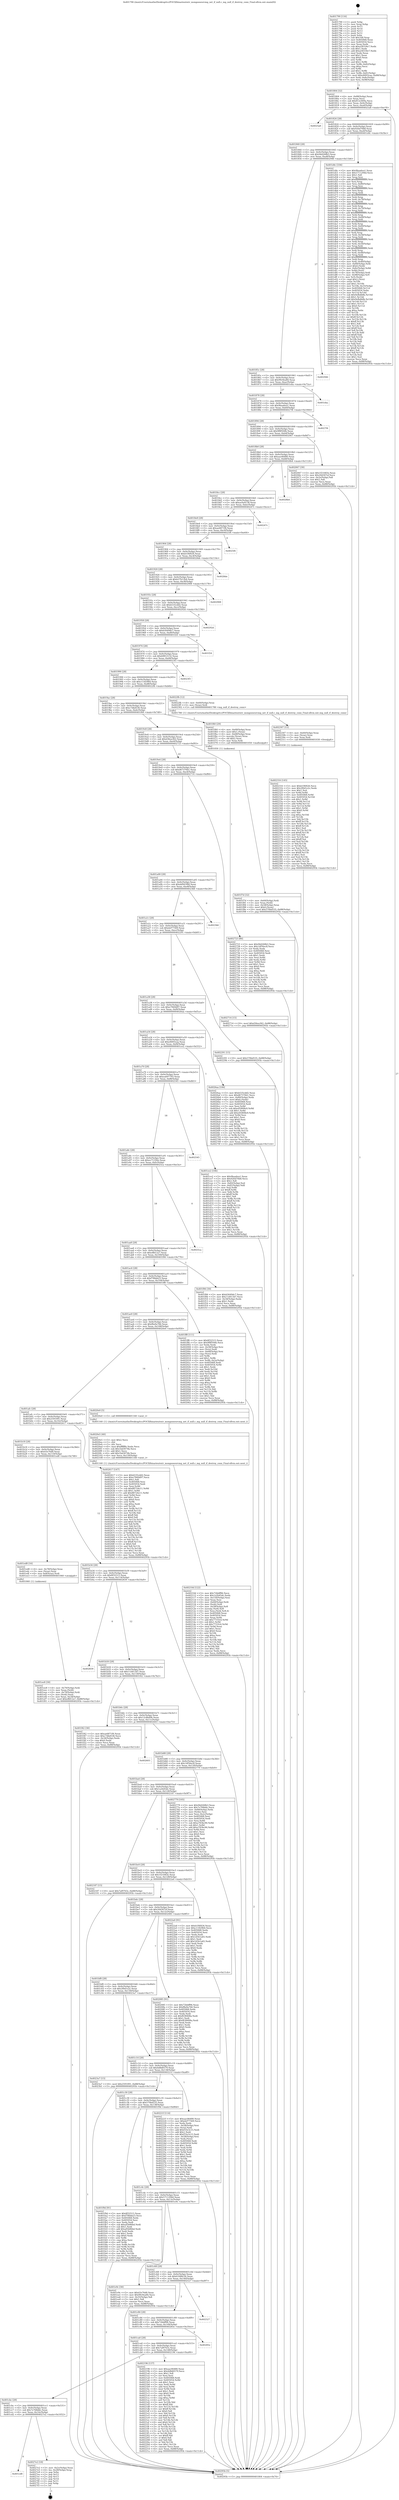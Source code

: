 digraph "0x401790" {
  label = "0x401790 (/mnt/c/Users/mathe/Desktop/tcc/POCII/binaries/extr_mongoosesrcmg_net_if_null.c_mg_null_if_destroy_conn_Final-ollvm.out::main(0))"
  labelloc = "t"
  node[shape=record]

  Entry [label="",width=0.3,height=0.3,shape=circle,fillcolor=black,style=filled]
  "0x401804" [label="{
     0x401804 [32]\l
     | [instrs]\l
     &nbsp;&nbsp;0x401804 \<+6\>: mov -0x88(%rbp),%eax\l
     &nbsp;&nbsp;0x40180a \<+2\>: mov %eax,%ecx\l
     &nbsp;&nbsp;0x40180c \<+6\>: sub $0x812c009a,%ecx\l
     &nbsp;&nbsp;0x401812 \<+6\>: mov %eax,-0x9c(%rbp)\l
     &nbsp;&nbsp;0x401818 \<+6\>: mov %ecx,-0xa0(%rbp)\l
     &nbsp;&nbsp;0x40181e \<+6\>: je 00000000004025a8 \<main+0xe18\>\l
  }"]
  "0x4025a8" [label="{
     0x4025a8\l
  }", style=dashed]
  "0x401824" [label="{
     0x401824 [28]\l
     | [instrs]\l
     &nbsp;&nbsp;0x401824 \<+5\>: jmp 0000000000401829 \<main+0x99\>\l
     &nbsp;&nbsp;0x401829 \<+6\>: mov -0x9c(%rbp),%eax\l
     &nbsp;&nbsp;0x40182f \<+5\>: sub $0x926d70b8,%eax\l
     &nbsp;&nbsp;0x401834 \<+6\>: mov %eax,-0xa4(%rbp)\l
     &nbsp;&nbsp;0x40183a \<+6\>: je 0000000000401d4c \<main+0x5bc\>\l
  }"]
  Exit [label="",width=0.3,height=0.3,shape=circle,fillcolor=black,style=filled,peripheries=2]
  "0x401d4c" [label="{
     0x401d4c [336]\l
     | [instrs]\l
     &nbsp;&nbsp;0x401d4c \<+5\>: mov $0x9baa6ea1,%eax\l
     &nbsp;&nbsp;0x401d51 \<+5\>: mov $0x5711294d,%ecx\l
     &nbsp;&nbsp;0x401d56 \<+2\>: mov $0x1,%dl\l
     &nbsp;&nbsp;0x401d58 \<+3\>: mov %rsp,%rsi\l
     &nbsp;&nbsp;0x401d5b \<+4\>: add $0xfffffffffffffff0,%rsi\l
     &nbsp;&nbsp;0x401d5f \<+3\>: mov %rsi,%rsp\l
     &nbsp;&nbsp;0x401d62 \<+4\>: mov %rsi,-0x80(%rbp)\l
     &nbsp;&nbsp;0x401d66 \<+3\>: mov %rsp,%rsi\l
     &nbsp;&nbsp;0x401d69 \<+4\>: add $0xfffffffffffffff0,%rsi\l
     &nbsp;&nbsp;0x401d6d \<+3\>: mov %rsi,%rsp\l
     &nbsp;&nbsp;0x401d70 \<+3\>: mov %rsp,%rdi\l
     &nbsp;&nbsp;0x401d73 \<+4\>: add $0xfffffffffffffff0,%rdi\l
     &nbsp;&nbsp;0x401d77 \<+3\>: mov %rdi,%rsp\l
     &nbsp;&nbsp;0x401d7a \<+4\>: mov %rdi,-0x78(%rbp)\l
     &nbsp;&nbsp;0x401d7e \<+3\>: mov %rsp,%rdi\l
     &nbsp;&nbsp;0x401d81 \<+4\>: add $0xfffffffffffffff0,%rdi\l
     &nbsp;&nbsp;0x401d85 \<+3\>: mov %rdi,%rsp\l
     &nbsp;&nbsp;0x401d88 \<+4\>: mov %rdi,-0x70(%rbp)\l
     &nbsp;&nbsp;0x401d8c \<+3\>: mov %rsp,%rdi\l
     &nbsp;&nbsp;0x401d8f \<+4\>: add $0xfffffffffffffff0,%rdi\l
     &nbsp;&nbsp;0x401d93 \<+3\>: mov %rdi,%rsp\l
     &nbsp;&nbsp;0x401d96 \<+4\>: mov %rdi,-0x68(%rbp)\l
     &nbsp;&nbsp;0x401d9a \<+3\>: mov %rsp,%rdi\l
     &nbsp;&nbsp;0x401d9d \<+4\>: add $0xfffffffffffffff0,%rdi\l
     &nbsp;&nbsp;0x401da1 \<+3\>: mov %rdi,%rsp\l
     &nbsp;&nbsp;0x401da4 \<+4\>: mov %rdi,-0x60(%rbp)\l
     &nbsp;&nbsp;0x401da8 \<+3\>: mov %rsp,%rdi\l
     &nbsp;&nbsp;0x401dab \<+4\>: add $0xfffffffffffffff0,%rdi\l
     &nbsp;&nbsp;0x401daf \<+3\>: mov %rdi,%rsp\l
     &nbsp;&nbsp;0x401db2 \<+4\>: mov %rdi,-0x58(%rbp)\l
     &nbsp;&nbsp;0x401db6 \<+3\>: mov %rsp,%rdi\l
     &nbsp;&nbsp;0x401db9 \<+4\>: add $0xfffffffffffffff0,%rdi\l
     &nbsp;&nbsp;0x401dbd \<+3\>: mov %rdi,%rsp\l
     &nbsp;&nbsp;0x401dc0 \<+4\>: mov %rdi,-0x50(%rbp)\l
     &nbsp;&nbsp;0x401dc4 \<+3\>: mov %rsp,%rdi\l
     &nbsp;&nbsp;0x401dc7 \<+4\>: add $0xfffffffffffffff0,%rdi\l
     &nbsp;&nbsp;0x401dcb \<+3\>: mov %rdi,%rsp\l
     &nbsp;&nbsp;0x401dce \<+4\>: mov %rdi,-0x48(%rbp)\l
     &nbsp;&nbsp;0x401dd2 \<+3\>: mov %rsp,%rdi\l
     &nbsp;&nbsp;0x401dd5 \<+4\>: add $0xfffffffffffffff0,%rdi\l
     &nbsp;&nbsp;0x401dd9 \<+3\>: mov %rdi,%rsp\l
     &nbsp;&nbsp;0x401ddc \<+4\>: mov %rdi,-0x40(%rbp)\l
     &nbsp;&nbsp;0x401de0 \<+4\>: mov -0x80(%rbp),%rdi\l
     &nbsp;&nbsp;0x401de4 \<+6\>: movl $0x0,(%rdi)\l
     &nbsp;&nbsp;0x401dea \<+7\>: mov -0x8c(%rbp),%r8d\l
     &nbsp;&nbsp;0x401df1 \<+3\>: mov %r8d,(%rsi)\l
     &nbsp;&nbsp;0x401df4 \<+4\>: mov -0x78(%rbp),%rdi\l
     &nbsp;&nbsp;0x401df8 \<+7\>: mov -0x98(%rbp),%r9\l
     &nbsp;&nbsp;0x401dff \<+3\>: mov %r9,(%rdi)\l
     &nbsp;&nbsp;0x401e02 \<+3\>: cmpl $0x2,(%rsi)\l
     &nbsp;&nbsp;0x401e05 \<+4\>: setne %r10b\l
     &nbsp;&nbsp;0x401e09 \<+4\>: and $0x1,%r10b\l
     &nbsp;&nbsp;0x401e0d \<+4\>: mov %r10b,-0x35(%rbp)\l
     &nbsp;&nbsp;0x401e11 \<+8\>: mov 0x405068,%r11d\l
     &nbsp;&nbsp;0x401e19 \<+7\>: mov 0x405054,%ebx\l
     &nbsp;&nbsp;0x401e20 \<+3\>: mov %r11d,%r14d\l
     &nbsp;&nbsp;0x401e23 \<+7\>: sub $0x9efbdb8b,%r14d\l
     &nbsp;&nbsp;0x401e2a \<+4\>: sub $0x1,%r14d\l
     &nbsp;&nbsp;0x401e2e \<+7\>: add $0x9efbdb8b,%r14d\l
     &nbsp;&nbsp;0x401e35 \<+4\>: imul %r14d,%r11d\l
     &nbsp;&nbsp;0x401e39 \<+4\>: and $0x1,%r11d\l
     &nbsp;&nbsp;0x401e3d \<+4\>: cmp $0x0,%r11d\l
     &nbsp;&nbsp;0x401e41 \<+4\>: sete %r10b\l
     &nbsp;&nbsp;0x401e45 \<+3\>: cmp $0xa,%ebx\l
     &nbsp;&nbsp;0x401e48 \<+4\>: setl %r15b\l
     &nbsp;&nbsp;0x401e4c \<+3\>: mov %r10b,%r12b\l
     &nbsp;&nbsp;0x401e4f \<+4\>: xor $0xff,%r12b\l
     &nbsp;&nbsp;0x401e53 \<+3\>: mov %r15b,%r13b\l
     &nbsp;&nbsp;0x401e56 \<+4\>: xor $0xff,%r13b\l
     &nbsp;&nbsp;0x401e5a \<+3\>: xor $0x1,%dl\l
     &nbsp;&nbsp;0x401e5d \<+3\>: mov %r12b,%sil\l
     &nbsp;&nbsp;0x401e60 \<+4\>: and $0xff,%sil\l
     &nbsp;&nbsp;0x401e64 \<+3\>: and %dl,%r10b\l
     &nbsp;&nbsp;0x401e67 \<+3\>: mov %r13b,%dil\l
     &nbsp;&nbsp;0x401e6a \<+4\>: and $0xff,%dil\l
     &nbsp;&nbsp;0x401e6e \<+3\>: and %dl,%r15b\l
     &nbsp;&nbsp;0x401e71 \<+3\>: or %r10b,%sil\l
     &nbsp;&nbsp;0x401e74 \<+3\>: or %r15b,%dil\l
     &nbsp;&nbsp;0x401e77 \<+3\>: xor %dil,%sil\l
     &nbsp;&nbsp;0x401e7a \<+3\>: or %r13b,%r12b\l
     &nbsp;&nbsp;0x401e7d \<+4\>: xor $0xff,%r12b\l
     &nbsp;&nbsp;0x401e81 \<+3\>: or $0x1,%dl\l
     &nbsp;&nbsp;0x401e84 \<+3\>: and %dl,%r12b\l
     &nbsp;&nbsp;0x401e87 \<+3\>: or %r12b,%sil\l
     &nbsp;&nbsp;0x401e8a \<+4\>: test $0x1,%sil\l
     &nbsp;&nbsp;0x401e8e \<+3\>: cmovne %ecx,%eax\l
     &nbsp;&nbsp;0x401e91 \<+6\>: mov %eax,-0x88(%rbp)\l
     &nbsp;&nbsp;0x401e97 \<+5\>: jmp 000000000040295b \<main+0x11cb\>\l
  }"]
  "0x401840" [label="{
     0x401840 [28]\l
     | [instrs]\l
     &nbsp;&nbsp;0x401840 \<+5\>: jmp 0000000000401845 \<main+0xb5\>\l
     &nbsp;&nbsp;0x401845 \<+6\>: mov -0x9c(%rbp),%eax\l
     &nbsp;&nbsp;0x40184b \<+5\>: sub $0x94d268b3,%eax\l
     &nbsp;&nbsp;0x401850 \<+6\>: mov %eax,-0xa8(%rbp)\l
     &nbsp;&nbsp;0x401856 \<+6\>: je 0000000000402946 \<main+0x11b6\>\l
  }"]
  "0x401cd8" [label="{
     0x401cd8\l
  }", style=dashed]
  "0x402946" [label="{
     0x402946\l
  }", style=dashed]
  "0x40185c" [label="{
     0x40185c [28]\l
     | [instrs]\l
     &nbsp;&nbsp;0x40185c \<+5\>: jmp 0000000000401861 \<main+0xd1\>\l
     &nbsp;&nbsp;0x401861 \<+6\>: mov -0x9c(%rbp),%eax\l
     &nbsp;&nbsp;0x401867 \<+5\>: sub $0x99c9ea84,%eax\l
     &nbsp;&nbsp;0x40186c \<+6\>: mov %eax,-0xac(%rbp)\l
     &nbsp;&nbsp;0x401872 \<+6\>: je 0000000000401eba \<main+0x72a\>\l
  }"]
  "0x4027e2" [label="{
     0x4027e2 [18]\l
     | [instrs]\l
     &nbsp;&nbsp;0x4027e2 \<+3\>: mov -0x2c(%rbp),%eax\l
     &nbsp;&nbsp;0x4027e5 \<+4\>: lea -0x28(%rbp),%rsp\l
     &nbsp;&nbsp;0x4027e9 \<+1\>: pop %rbx\l
     &nbsp;&nbsp;0x4027ea \<+2\>: pop %r12\l
     &nbsp;&nbsp;0x4027ec \<+2\>: pop %r13\l
     &nbsp;&nbsp;0x4027ee \<+2\>: pop %r14\l
     &nbsp;&nbsp;0x4027f0 \<+2\>: pop %r15\l
     &nbsp;&nbsp;0x4027f2 \<+1\>: pop %rbp\l
     &nbsp;&nbsp;0x4027f3 \<+1\>: ret\l
  }"]
  "0x401eba" [label="{
     0x401eba\l
  }", style=dashed]
  "0x401878" [label="{
     0x401878 [28]\l
     | [instrs]\l
     &nbsp;&nbsp;0x401878 \<+5\>: jmp 000000000040187d \<main+0xed\>\l
     &nbsp;&nbsp;0x40187d \<+6\>: mov -0x9c(%rbp),%eax\l
     &nbsp;&nbsp;0x401883 \<+5\>: sub $0x9baa6ea1,%eax\l
     &nbsp;&nbsp;0x401888 \<+6\>: mov %eax,-0xb0(%rbp)\l
     &nbsp;&nbsp;0x40188e \<+6\>: je 00000000004027f4 \<main+0x1064\>\l
  }"]
  "0x402316" [label="{
     0x402316 [145]\l
     | [instrs]\l
     &nbsp;&nbsp;0x402316 \<+5\>: mov $0xb1f4f426,%ecx\l
     &nbsp;&nbsp;0x40231b \<+5\>: mov $0x2f0d1e2c,%edx\l
     &nbsp;&nbsp;0x402320 \<+3\>: mov $0x1,%sil\l
     &nbsp;&nbsp;0x402323 \<+3\>: xor %r8d,%r8d\l
     &nbsp;&nbsp;0x402326 \<+8\>: mov 0x405068,%r9d\l
     &nbsp;&nbsp;0x40232e \<+8\>: mov 0x405054,%r10d\l
     &nbsp;&nbsp;0x402336 \<+4\>: sub $0x1,%r8d\l
     &nbsp;&nbsp;0x40233a \<+3\>: mov %r9d,%r11d\l
     &nbsp;&nbsp;0x40233d \<+3\>: add %r8d,%r11d\l
     &nbsp;&nbsp;0x402340 \<+4\>: imul %r11d,%r9d\l
     &nbsp;&nbsp;0x402344 \<+4\>: and $0x1,%r9d\l
     &nbsp;&nbsp;0x402348 \<+4\>: cmp $0x0,%r9d\l
     &nbsp;&nbsp;0x40234c \<+3\>: sete %bl\l
     &nbsp;&nbsp;0x40234f \<+4\>: cmp $0xa,%r10d\l
     &nbsp;&nbsp;0x402353 \<+4\>: setl %r14b\l
     &nbsp;&nbsp;0x402357 \<+3\>: mov %bl,%r15b\l
     &nbsp;&nbsp;0x40235a \<+4\>: xor $0xff,%r15b\l
     &nbsp;&nbsp;0x40235e \<+3\>: mov %r14b,%r12b\l
     &nbsp;&nbsp;0x402361 \<+4\>: xor $0xff,%r12b\l
     &nbsp;&nbsp;0x402365 \<+4\>: xor $0x1,%sil\l
     &nbsp;&nbsp;0x402369 \<+3\>: mov %r15b,%r13b\l
     &nbsp;&nbsp;0x40236c \<+4\>: and $0xff,%r13b\l
     &nbsp;&nbsp;0x402370 \<+3\>: and %sil,%bl\l
     &nbsp;&nbsp;0x402373 \<+3\>: mov %r12b,%al\l
     &nbsp;&nbsp;0x402376 \<+2\>: and $0xff,%al\l
     &nbsp;&nbsp;0x402378 \<+3\>: and %sil,%r14b\l
     &nbsp;&nbsp;0x40237b \<+3\>: or %bl,%r13b\l
     &nbsp;&nbsp;0x40237e \<+3\>: or %r14b,%al\l
     &nbsp;&nbsp;0x402381 \<+3\>: xor %al,%r13b\l
     &nbsp;&nbsp;0x402384 \<+3\>: or %r12b,%r15b\l
     &nbsp;&nbsp;0x402387 \<+4\>: xor $0xff,%r15b\l
     &nbsp;&nbsp;0x40238b \<+4\>: or $0x1,%sil\l
     &nbsp;&nbsp;0x40238f \<+3\>: and %sil,%r15b\l
     &nbsp;&nbsp;0x402392 \<+3\>: or %r15b,%r13b\l
     &nbsp;&nbsp;0x402395 \<+4\>: test $0x1,%r13b\l
     &nbsp;&nbsp;0x402399 \<+3\>: cmovne %edx,%ecx\l
     &nbsp;&nbsp;0x40239c \<+6\>: mov %ecx,-0x88(%rbp)\l
     &nbsp;&nbsp;0x4023a2 \<+5\>: jmp 000000000040295b \<main+0x11cb\>\l
  }"]
  "0x4027f4" [label="{
     0x4027f4\l
  }", style=dashed]
  "0x401894" [label="{
     0x401894 [28]\l
     | [instrs]\l
     &nbsp;&nbsp;0x401894 \<+5\>: jmp 0000000000401899 \<main+0x109\>\l
     &nbsp;&nbsp;0x401899 \<+6\>: mov -0x9c(%rbp),%eax\l
     &nbsp;&nbsp;0x40189f \<+5\>: sub $0x9f8f504b,%eax\l
     &nbsp;&nbsp;0x4018a4 \<+6\>: mov %eax,-0xb4(%rbp)\l
     &nbsp;&nbsp;0x4018aa \<+6\>: je 0000000000402067 \<main+0x8d7\>\l
  }"]
  "0x402307" [label="{
     0x402307 [15]\l
     | [instrs]\l
     &nbsp;&nbsp;0x402307 \<+4\>: mov -0x60(%rbp),%rax\l
     &nbsp;&nbsp;0x40230b \<+3\>: mov (%rax),%rax\l
     &nbsp;&nbsp;0x40230e \<+3\>: mov %rax,%rdi\l
     &nbsp;&nbsp;0x402311 \<+5\>: call 0000000000401030 \<free@plt\>\l
     | [calls]\l
     &nbsp;&nbsp;0x401030 \{1\} (unknown)\l
  }"]
  "0x402067" [label="{
     0x402067 [30]\l
     | [instrs]\l
     &nbsp;&nbsp;0x402067 \<+5\>: mov $0x1f21683e,%eax\l
     &nbsp;&nbsp;0x40206c \<+5\>: mov $0x20d307ef,%ecx\l
     &nbsp;&nbsp;0x402071 \<+3\>: mov -0x2e(%rbp),%dl\l
     &nbsp;&nbsp;0x402074 \<+3\>: test $0x1,%dl\l
     &nbsp;&nbsp;0x402077 \<+3\>: cmovne %ecx,%eax\l
     &nbsp;&nbsp;0x40207a \<+6\>: mov %eax,-0x88(%rbp)\l
     &nbsp;&nbsp;0x402080 \<+5\>: jmp 000000000040295b \<main+0x11cb\>\l
  }"]
  "0x4018b0" [label="{
     0x4018b0 [28]\l
     | [instrs]\l
     &nbsp;&nbsp;0x4018b0 \<+5\>: jmp 00000000004018b5 \<main+0x125\>\l
     &nbsp;&nbsp;0x4018b5 \<+6\>: mov -0x9c(%rbp),%eax\l
     &nbsp;&nbsp;0x4018bb \<+5\>: sub $0xaac06480,%eax\l
     &nbsp;&nbsp;0x4018c0 \<+6\>: mov %eax,-0xb8(%rbp)\l
     &nbsp;&nbsp;0x4018c6 \<+6\>: je 00000000004028b4 \<main+0x1124\>\l
  }"]
  "0x401cbc" [label="{
     0x401cbc [28]\l
     | [instrs]\l
     &nbsp;&nbsp;0x401cbc \<+5\>: jmp 0000000000401cc1 \<main+0x531\>\l
     &nbsp;&nbsp;0x401cc1 \<+6\>: mov -0x9c(%rbp),%eax\l
     &nbsp;&nbsp;0x401cc7 \<+5\>: sub $0x7e768ddc,%eax\l
     &nbsp;&nbsp;0x401ccc \<+6\>: mov %eax,-0x14c(%rbp)\l
     &nbsp;&nbsp;0x401cd2 \<+6\>: je 00000000004027e2 \<main+0x1052\>\l
  }"]
  "0x4028b4" [label="{
     0x4028b4\l
  }", style=dashed]
  "0x4018cc" [label="{
     0x4018cc [28]\l
     | [instrs]\l
     &nbsp;&nbsp;0x4018cc \<+5\>: jmp 00000000004018d1 \<main+0x141\>\l
     &nbsp;&nbsp;0x4018d1 \<+6\>: mov -0x9c(%rbp),%eax\l
     &nbsp;&nbsp;0x4018d7 \<+5\>: sub $0xac0a9138,%eax\l
     &nbsp;&nbsp;0x4018dc \<+6\>: mov %eax,-0xbc(%rbp)\l
     &nbsp;&nbsp;0x4018e2 \<+6\>: je 000000000040247c \<main+0xcec\>\l
  }"]
  "0x402196" [label="{
     0x402196 [137]\l
     | [instrs]\l
     &nbsp;&nbsp;0x402196 \<+5\>: mov $0xaac06480,%eax\l
     &nbsp;&nbsp;0x40219b \<+5\>: mov $0x4d8d0579,%ecx\l
     &nbsp;&nbsp;0x4021a0 \<+2\>: mov $0x1,%dl\l
     &nbsp;&nbsp;0x4021a2 \<+2\>: xor %esi,%esi\l
     &nbsp;&nbsp;0x4021a4 \<+7\>: mov 0x405068,%edi\l
     &nbsp;&nbsp;0x4021ab \<+8\>: mov 0x405054,%r8d\l
     &nbsp;&nbsp;0x4021b3 \<+3\>: sub $0x1,%esi\l
     &nbsp;&nbsp;0x4021b6 \<+3\>: mov %edi,%r9d\l
     &nbsp;&nbsp;0x4021b9 \<+3\>: add %esi,%r9d\l
     &nbsp;&nbsp;0x4021bc \<+4\>: imul %r9d,%edi\l
     &nbsp;&nbsp;0x4021c0 \<+3\>: and $0x1,%edi\l
     &nbsp;&nbsp;0x4021c3 \<+3\>: cmp $0x0,%edi\l
     &nbsp;&nbsp;0x4021c6 \<+4\>: sete %r10b\l
     &nbsp;&nbsp;0x4021ca \<+4\>: cmp $0xa,%r8d\l
     &nbsp;&nbsp;0x4021ce \<+4\>: setl %r11b\l
     &nbsp;&nbsp;0x4021d2 \<+3\>: mov %r10b,%bl\l
     &nbsp;&nbsp;0x4021d5 \<+3\>: xor $0xff,%bl\l
     &nbsp;&nbsp;0x4021d8 \<+3\>: mov %r11b,%r14b\l
     &nbsp;&nbsp;0x4021db \<+4\>: xor $0xff,%r14b\l
     &nbsp;&nbsp;0x4021df \<+3\>: xor $0x0,%dl\l
     &nbsp;&nbsp;0x4021e2 \<+3\>: mov %bl,%r15b\l
     &nbsp;&nbsp;0x4021e5 \<+4\>: and $0x0,%r15b\l
     &nbsp;&nbsp;0x4021e9 \<+3\>: and %dl,%r10b\l
     &nbsp;&nbsp;0x4021ec \<+3\>: mov %r14b,%r12b\l
     &nbsp;&nbsp;0x4021ef \<+4\>: and $0x0,%r12b\l
     &nbsp;&nbsp;0x4021f3 \<+3\>: and %dl,%r11b\l
     &nbsp;&nbsp;0x4021f6 \<+3\>: or %r10b,%r15b\l
     &nbsp;&nbsp;0x4021f9 \<+3\>: or %r11b,%r12b\l
     &nbsp;&nbsp;0x4021fc \<+3\>: xor %r12b,%r15b\l
     &nbsp;&nbsp;0x4021ff \<+3\>: or %r14b,%bl\l
     &nbsp;&nbsp;0x402202 \<+3\>: xor $0xff,%bl\l
     &nbsp;&nbsp;0x402205 \<+3\>: or $0x0,%dl\l
     &nbsp;&nbsp;0x402208 \<+2\>: and %dl,%bl\l
     &nbsp;&nbsp;0x40220a \<+3\>: or %bl,%r15b\l
     &nbsp;&nbsp;0x40220d \<+4\>: test $0x1,%r15b\l
     &nbsp;&nbsp;0x402211 \<+3\>: cmovne %ecx,%eax\l
     &nbsp;&nbsp;0x402214 \<+6\>: mov %eax,-0x88(%rbp)\l
     &nbsp;&nbsp;0x40221a \<+5\>: jmp 000000000040295b \<main+0x11cb\>\l
  }"]
  "0x40247c" [label="{
     0x40247c\l
  }", style=dashed]
  "0x4018e8" [label="{
     0x4018e8 [28]\l
     | [instrs]\l
     &nbsp;&nbsp;0x4018e8 \<+5\>: jmp 00000000004018ed \<main+0x15d\>\l
     &nbsp;&nbsp;0x4018ed \<+6\>: mov -0x9c(%rbp),%eax\l
     &nbsp;&nbsp;0x4018f3 \<+5\>: sub $0xae6871f6,%eax\l
     &nbsp;&nbsp;0x4018f8 \<+6\>: mov %eax,-0xc0(%rbp)\l
     &nbsp;&nbsp;0x4018fe \<+6\>: je 00000000004025f4 \<main+0xe64\>\l
  }"]
  "0x401ca0" [label="{
     0x401ca0 [28]\l
     | [instrs]\l
     &nbsp;&nbsp;0x401ca0 \<+5\>: jmp 0000000000401ca5 \<main+0x515\>\l
     &nbsp;&nbsp;0x401ca5 \<+6\>: mov -0x9c(%rbp),%eax\l
     &nbsp;&nbsp;0x401cab \<+5\>: sub $0x7af9763c,%eax\l
     &nbsp;&nbsp;0x401cb0 \<+6\>: mov %eax,-0x148(%rbp)\l
     &nbsp;&nbsp;0x401cb6 \<+6\>: je 0000000000402196 \<main+0xa06\>\l
  }"]
  "0x4025f4" [label="{
     0x4025f4\l
  }", style=dashed]
  "0x401904" [label="{
     0x401904 [28]\l
     | [instrs]\l
     &nbsp;&nbsp;0x401904 \<+5\>: jmp 0000000000401909 \<main+0x179\>\l
     &nbsp;&nbsp;0x401909 \<+6\>: mov -0x9c(%rbp),%eax\l
     &nbsp;&nbsp;0x40190f \<+5\>: sub $0xb1f4f426,%eax\l
     &nbsp;&nbsp;0x401914 \<+6\>: mov %eax,-0xc4(%rbp)\l
     &nbsp;&nbsp;0x40191a \<+6\>: je 00000000004028de \<main+0x114e\>\l
  }"]
  "0x40285e" [label="{
     0x40285e\l
  }", style=dashed]
  "0x4028de" [label="{
     0x4028de\l
  }", style=dashed]
  "0x401920" [label="{
     0x401920 [28]\l
     | [instrs]\l
     &nbsp;&nbsp;0x401920 \<+5\>: jmp 0000000000401925 \<main+0x195\>\l
     &nbsp;&nbsp;0x401925 \<+6\>: mov -0x9c(%rbp),%eax\l
     &nbsp;&nbsp;0x40192b \<+5\>: sub $0xb37b12b4,%eax\l
     &nbsp;&nbsp;0x401930 \<+6\>: mov %eax,-0xc8(%rbp)\l
     &nbsp;&nbsp;0x401936 \<+6\>: je 0000000000402908 \<main+0x1178\>\l
  }"]
  "0x401c84" [label="{
     0x401c84 [28]\l
     | [instrs]\l
     &nbsp;&nbsp;0x401c84 \<+5\>: jmp 0000000000401c89 \<main+0x4f9\>\l
     &nbsp;&nbsp;0x401c89 \<+6\>: mov -0x9c(%rbp),%eax\l
     &nbsp;&nbsp;0x401c8f \<+5\>: sub $0x72bbff96,%eax\l
     &nbsp;&nbsp;0x401c94 \<+6\>: mov %eax,-0x144(%rbp)\l
     &nbsp;&nbsp;0x401c9a \<+6\>: je 000000000040285e \<main+0x10ce\>\l
  }"]
  "0x402908" [label="{
     0x402908\l
  }", style=dashed]
  "0x40193c" [label="{
     0x40193c [28]\l
     | [instrs]\l
     &nbsp;&nbsp;0x40193c \<+5\>: jmp 0000000000401941 \<main+0x1b1\>\l
     &nbsp;&nbsp;0x401941 \<+6\>: mov -0x9c(%rbp),%eax\l
     &nbsp;&nbsp;0x401947 \<+5\>: sub $0xb535cdd2,%eax\l
     &nbsp;&nbsp;0x40194c \<+6\>: mov %eax,-0xcc(%rbp)\l
     &nbsp;&nbsp;0x401952 \<+6\>: je 000000000040292d \<main+0x119d\>\l
  }"]
  "0x402527" [label="{
     0x402527\l
  }", style=dashed]
  "0x40292d" [label="{
     0x40292d\l
  }", style=dashed]
  "0x401958" [label="{
     0x401958 [28]\l
     | [instrs]\l
     &nbsp;&nbsp;0x401958 \<+5\>: jmp 000000000040195d \<main+0x1cd\>\l
     &nbsp;&nbsp;0x40195d \<+6\>: mov -0x9c(%rbp),%eax\l
     &nbsp;&nbsp;0x401963 \<+5\>: sub $0xb5649dc7,%eax\l
     &nbsp;&nbsp;0x401968 \<+6\>: mov %eax,-0xd0(%rbp)\l
     &nbsp;&nbsp;0x40196e \<+6\>: je 0000000000401f24 \<main+0x794\>\l
  }"]
  "0x40210d" [label="{
     0x40210d [122]\l
     | [instrs]\l
     &nbsp;&nbsp;0x40210d \<+5\>: mov $0x72bbff96,%ecx\l
     &nbsp;&nbsp;0x402112 \<+5\>: mov $0x1a2b45dc,%edx\l
     &nbsp;&nbsp;0x402117 \<+6\>: mov -0x150(%rbp),%esi\l
     &nbsp;&nbsp;0x40211d \<+3\>: imul %eax,%esi\l
     &nbsp;&nbsp;0x402120 \<+4\>: mov -0x60(%rbp),%rdi\l
     &nbsp;&nbsp;0x402124 \<+3\>: mov (%rdi),%rdi\l
     &nbsp;&nbsp;0x402127 \<+4\>: mov -0x58(%rbp),%r8\l
     &nbsp;&nbsp;0x40212b \<+3\>: movslq (%r8),%r8\l
     &nbsp;&nbsp;0x40212e \<+4\>: mov %esi,(%rdi,%r8,4)\l
     &nbsp;&nbsp;0x402132 \<+7\>: mov 0x405068,%eax\l
     &nbsp;&nbsp;0x402139 \<+7\>: mov 0x405054,%esi\l
     &nbsp;&nbsp;0x402140 \<+3\>: mov %eax,%r9d\l
     &nbsp;&nbsp;0x402143 \<+7\>: add $0x7731fc4,%r9d\l
     &nbsp;&nbsp;0x40214a \<+4\>: sub $0x1,%r9d\l
     &nbsp;&nbsp;0x40214e \<+7\>: sub $0x7731fc4,%r9d\l
     &nbsp;&nbsp;0x402155 \<+4\>: imul %r9d,%eax\l
     &nbsp;&nbsp;0x402159 \<+3\>: and $0x1,%eax\l
     &nbsp;&nbsp;0x40215c \<+3\>: cmp $0x0,%eax\l
     &nbsp;&nbsp;0x40215f \<+4\>: sete %r10b\l
     &nbsp;&nbsp;0x402163 \<+3\>: cmp $0xa,%esi\l
     &nbsp;&nbsp;0x402166 \<+4\>: setl %r11b\l
     &nbsp;&nbsp;0x40216a \<+3\>: mov %r10b,%bl\l
     &nbsp;&nbsp;0x40216d \<+3\>: and %r11b,%bl\l
     &nbsp;&nbsp;0x402170 \<+3\>: xor %r11b,%r10b\l
     &nbsp;&nbsp;0x402173 \<+3\>: or %r10b,%bl\l
     &nbsp;&nbsp;0x402176 \<+3\>: test $0x1,%bl\l
     &nbsp;&nbsp;0x402179 \<+3\>: cmovne %edx,%ecx\l
     &nbsp;&nbsp;0x40217c \<+6\>: mov %ecx,-0x88(%rbp)\l
     &nbsp;&nbsp;0x402182 \<+5\>: jmp 000000000040295b \<main+0x11cb\>\l
  }"]
  "0x401f24" [label="{
     0x401f24\l
  }", style=dashed]
  "0x401974" [label="{
     0x401974 [28]\l
     | [instrs]\l
     &nbsp;&nbsp;0x401974 \<+5\>: jmp 0000000000401979 \<main+0x1e9\>\l
     &nbsp;&nbsp;0x401979 \<+6\>: mov -0x9c(%rbp),%eax\l
     &nbsp;&nbsp;0x40197f \<+5\>: sub $0xb9853132,%eax\l
     &nbsp;&nbsp;0x401984 \<+6\>: mov %eax,-0xd4(%rbp)\l
     &nbsp;&nbsp;0x40198a \<+6\>: je 00000000004023f3 \<main+0xc63\>\l
  }"]
  "0x4020e5" [label="{
     0x4020e5 [40]\l
     | [instrs]\l
     &nbsp;&nbsp;0x4020e5 \<+5\>: mov $0x2,%ecx\l
     &nbsp;&nbsp;0x4020ea \<+1\>: cltd\l
     &nbsp;&nbsp;0x4020eb \<+2\>: idiv %ecx\l
     &nbsp;&nbsp;0x4020ed \<+6\>: imul $0xfffffffe,%edx,%ecx\l
     &nbsp;&nbsp;0x4020f3 \<+6\>: sub $0x1bd3074b,%ecx\l
     &nbsp;&nbsp;0x4020f9 \<+3\>: add $0x1,%ecx\l
     &nbsp;&nbsp;0x4020fc \<+6\>: add $0x1bd3074b,%ecx\l
     &nbsp;&nbsp;0x402102 \<+6\>: mov %ecx,-0x150(%rbp)\l
     &nbsp;&nbsp;0x402108 \<+5\>: call 0000000000401160 \<next_i\>\l
     | [calls]\l
     &nbsp;&nbsp;0x401160 \{1\} (/mnt/c/Users/mathe/Desktop/tcc/POCII/binaries/extr_mongoosesrcmg_net_if_null.c_mg_null_if_destroy_conn_Final-ollvm.out::next_i)\l
  }"]
  "0x4023f3" [label="{
     0x4023f3\l
  }", style=dashed]
  "0x401990" [label="{
     0x401990 [28]\l
     | [instrs]\l
     &nbsp;&nbsp;0x401990 \<+5\>: jmp 0000000000401995 \<main+0x205\>\l
     &nbsp;&nbsp;0x401995 \<+6\>: mov -0x9c(%rbp),%eax\l
     &nbsp;&nbsp;0x40199b \<+5\>: sub $0xc1182964,%eax\l
     &nbsp;&nbsp;0x4019a0 \<+6\>: mov %eax,-0xd8(%rbp)\l
     &nbsp;&nbsp;0x4019a6 \<+6\>: je 00000000004022fb \<main+0xb6b\>\l
  }"]
  "0x401f7d" [label="{
     0x401f7d [32]\l
     | [instrs]\l
     &nbsp;&nbsp;0x401f7d \<+4\>: mov -0x60(%rbp),%rdi\l
     &nbsp;&nbsp;0x401f81 \<+3\>: mov %rax,(%rdi)\l
     &nbsp;&nbsp;0x401f84 \<+4\>: mov -0x58(%rbp),%rax\l
     &nbsp;&nbsp;0x401f88 \<+6\>: movl $0x0,(%rax)\l
     &nbsp;&nbsp;0x401f8e \<+10\>: movl $0x570bd535,-0x88(%rbp)\l
     &nbsp;&nbsp;0x401f98 \<+5\>: jmp 000000000040295b \<main+0x11cb\>\l
  }"]
  "0x4022fb" [label="{
     0x4022fb [12]\l
     | [instrs]\l
     &nbsp;&nbsp;0x4022fb \<+4\>: mov -0x60(%rbp),%rax\l
     &nbsp;&nbsp;0x4022ff \<+3\>: mov (%rax),%rdi\l
     &nbsp;&nbsp;0x402302 \<+5\>: call 0000000000401780 \<mg_null_if_destroy_conn\>\l
     | [calls]\l
     &nbsp;&nbsp;0x401780 \{1\} (/mnt/c/Users/mathe/Desktop/tcc/POCII/binaries/extr_mongoosesrcmg_net_if_null.c_mg_null_if_destroy_conn_Final-ollvm.out::mg_null_if_destroy_conn)\l
  }"]
  "0x4019ac" [label="{
     0x4019ac [28]\l
     | [instrs]\l
     &nbsp;&nbsp;0x4019ac \<+5\>: jmp 00000000004019b1 \<main+0x221\>\l
     &nbsp;&nbsp;0x4019b1 \<+6\>: mov -0x9c(%rbp),%eax\l
     &nbsp;&nbsp;0x4019b7 \<+5\>: sub $0xc7dbd536,%eax\l
     &nbsp;&nbsp;0x4019bc \<+6\>: mov %eax,-0xdc(%rbp)\l
     &nbsp;&nbsp;0x4019c2 \<+6\>: je 0000000000401f60 \<main+0x7d0\>\l
  }"]
  "0x401ee8" [label="{
     0x401ee8 [30]\l
     | [instrs]\l
     &nbsp;&nbsp;0x401ee8 \<+4\>: mov -0x70(%rbp),%rdi\l
     &nbsp;&nbsp;0x401eec \<+2\>: mov %eax,(%rdi)\l
     &nbsp;&nbsp;0x401eee \<+4\>: mov -0x70(%rbp),%rdi\l
     &nbsp;&nbsp;0x401ef2 \<+2\>: mov (%rdi),%eax\l
     &nbsp;&nbsp;0x401ef4 \<+3\>: mov %eax,-0x34(%rbp)\l
     &nbsp;&nbsp;0x401ef7 \<+10\>: movl $0xeffd12a7,-0x88(%rbp)\l
     &nbsp;&nbsp;0x401f01 \<+5\>: jmp 000000000040295b \<main+0x11cb\>\l
  }"]
  "0x401f60" [label="{
     0x401f60 [29]\l
     | [instrs]\l
     &nbsp;&nbsp;0x401f60 \<+4\>: mov -0x68(%rbp),%rax\l
     &nbsp;&nbsp;0x401f64 \<+6\>: movl $0x1,(%rax)\l
     &nbsp;&nbsp;0x401f6a \<+4\>: mov -0x68(%rbp),%rax\l
     &nbsp;&nbsp;0x401f6e \<+3\>: movslq (%rax),%rax\l
     &nbsp;&nbsp;0x401f71 \<+4\>: shl $0x2,%rax\l
     &nbsp;&nbsp;0x401f75 \<+3\>: mov %rax,%rdi\l
     &nbsp;&nbsp;0x401f78 \<+5\>: call 0000000000401050 \<malloc@plt\>\l
     | [calls]\l
     &nbsp;&nbsp;0x401050 \{1\} (unknown)\l
  }"]
  "0x4019c8" [label="{
     0x4019c8 [28]\l
     | [instrs]\l
     &nbsp;&nbsp;0x4019c8 \<+5\>: jmp 00000000004019cd \<main+0x23d\>\l
     &nbsp;&nbsp;0x4019cd \<+6\>: mov -0x9c(%rbp),%eax\l
     &nbsp;&nbsp;0x4019d3 \<+5\>: sub $0xd36ea362,%eax\l
     &nbsp;&nbsp;0x4019d8 \<+6\>: mov %eax,-0xe0(%rbp)\l
     &nbsp;&nbsp;0x4019de \<+6\>: je 0000000000402723 \<main+0xf93\>\l
  }"]
  "0x401c68" [label="{
     0x401c68 [28]\l
     | [instrs]\l
     &nbsp;&nbsp;0x401c68 \<+5\>: jmp 0000000000401c6d \<main+0x4dd\>\l
     &nbsp;&nbsp;0x401c6d \<+6\>: mov -0x9c(%rbp),%eax\l
     &nbsp;&nbsp;0x401c73 \<+5\>: sub $0x61688c56,%eax\l
     &nbsp;&nbsp;0x401c78 \<+6\>: mov %eax,-0x140(%rbp)\l
     &nbsp;&nbsp;0x401c7e \<+6\>: je 0000000000402527 \<main+0xd97\>\l
  }"]
  "0x402723" [label="{
     0x402723 [86]\l
     | [instrs]\l
     &nbsp;&nbsp;0x402723 \<+5\>: mov $0x94d268b3,%eax\l
     &nbsp;&nbsp;0x402728 \<+5\>: mov $0x14f56ec8,%ecx\l
     &nbsp;&nbsp;0x40272d \<+2\>: xor %edx,%edx\l
     &nbsp;&nbsp;0x40272f \<+7\>: mov 0x405068,%esi\l
     &nbsp;&nbsp;0x402736 \<+7\>: mov 0x405054,%edi\l
     &nbsp;&nbsp;0x40273d \<+3\>: sub $0x1,%edx\l
     &nbsp;&nbsp;0x402740 \<+3\>: mov %esi,%r8d\l
     &nbsp;&nbsp;0x402743 \<+3\>: add %edx,%r8d\l
     &nbsp;&nbsp;0x402746 \<+4\>: imul %r8d,%esi\l
     &nbsp;&nbsp;0x40274a \<+3\>: and $0x1,%esi\l
     &nbsp;&nbsp;0x40274d \<+3\>: cmp $0x0,%esi\l
     &nbsp;&nbsp;0x402750 \<+4\>: sete %r9b\l
     &nbsp;&nbsp;0x402754 \<+3\>: cmp $0xa,%edi\l
     &nbsp;&nbsp;0x402757 \<+4\>: setl %r10b\l
     &nbsp;&nbsp;0x40275b \<+3\>: mov %r9b,%r11b\l
     &nbsp;&nbsp;0x40275e \<+3\>: and %r10b,%r11b\l
     &nbsp;&nbsp;0x402761 \<+3\>: xor %r10b,%r9b\l
     &nbsp;&nbsp;0x402764 \<+3\>: or %r9b,%r11b\l
     &nbsp;&nbsp;0x402767 \<+4\>: test $0x1,%r11b\l
     &nbsp;&nbsp;0x40276b \<+3\>: cmovne %ecx,%eax\l
     &nbsp;&nbsp;0x40276e \<+6\>: mov %eax,-0x88(%rbp)\l
     &nbsp;&nbsp;0x402774 \<+5\>: jmp 000000000040295b \<main+0x11cb\>\l
  }"]
  "0x4019e4" [label="{
     0x4019e4 [28]\l
     | [instrs]\l
     &nbsp;&nbsp;0x4019e4 \<+5\>: jmp 00000000004019e9 \<main+0x259\>\l
     &nbsp;&nbsp;0x4019e9 \<+6\>: mov -0x9c(%rbp),%eax\l
     &nbsp;&nbsp;0x4019ef \<+5\>: sub $0xd67376b1,%eax\l
     &nbsp;&nbsp;0x4019f4 \<+6\>: mov %eax,-0xe4(%rbp)\l
     &nbsp;&nbsp;0x4019fa \<+6\>: je 0000000000402714 \<main+0xf84\>\l
  }"]
  "0x401e9c" [label="{
     0x401e9c [30]\l
     | [instrs]\l
     &nbsp;&nbsp;0x401e9c \<+5\>: mov $0x43e76d0,%eax\l
     &nbsp;&nbsp;0x401ea1 \<+5\>: mov $0x99c9ea84,%ecx\l
     &nbsp;&nbsp;0x401ea6 \<+3\>: mov -0x35(%rbp),%dl\l
     &nbsp;&nbsp;0x401ea9 \<+3\>: test $0x1,%dl\l
     &nbsp;&nbsp;0x401eac \<+3\>: cmovne %ecx,%eax\l
     &nbsp;&nbsp;0x401eaf \<+6\>: mov %eax,-0x88(%rbp)\l
     &nbsp;&nbsp;0x401eb5 \<+5\>: jmp 000000000040295b \<main+0x11cb\>\l
  }"]
  "0x402714" [label="{
     0x402714 [15]\l
     | [instrs]\l
     &nbsp;&nbsp;0x402714 \<+10\>: movl $0xd36ea362,-0x88(%rbp)\l
     &nbsp;&nbsp;0x40271e \<+5\>: jmp 000000000040295b \<main+0x11cb\>\l
  }"]
  "0x401a00" [label="{
     0x401a00 [28]\l
     | [instrs]\l
     &nbsp;&nbsp;0x401a00 \<+5\>: jmp 0000000000401a05 \<main+0x275\>\l
     &nbsp;&nbsp;0x401a05 \<+6\>: mov -0x9c(%rbp),%eax\l
     &nbsp;&nbsp;0x401a0b \<+5\>: sub $0xdd9439fd,%eax\l
     &nbsp;&nbsp;0x401a10 \<+6\>: mov %eax,-0xe8(%rbp)\l
     &nbsp;&nbsp;0x401a16 \<+6\>: je 00000000004023b6 \<main+0xc26\>\l
  }"]
  "0x401c4c" [label="{
     0x401c4c [28]\l
     | [instrs]\l
     &nbsp;&nbsp;0x401c4c \<+5\>: jmp 0000000000401c51 \<main+0x4c1\>\l
     &nbsp;&nbsp;0x401c51 \<+6\>: mov -0x9c(%rbp),%eax\l
     &nbsp;&nbsp;0x401c57 \<+5\>: sub $0x5711294d,%eax\l
     &nbsp;&nbsp;0x401c5c \<+6\>: mov %eax,-0x13c(%rbp)\l
     &nbsp;&nbsp;0x401c62 \<+6\>: je 0000000000401e9c \<main+0x70c\>\l
  }"]
  "0x4023b6" [label="{
     0x4023b6\l
  }", style=dashed]
  "0x401a1c" [label="{
     0x401a1c [28]\l
     | [instrs]\l
     &nbsp;&nbsp;0x401a1c \<+5\>: jmp 0000000000401a21 \<main+0x291\>\l
     &nbsp;&nbsp;0x401a21 \<+6\>: mov -0x9c(%rbp),%eax\l
     &nbsp;&nbsp;0x401a27 \<+5\>: sub $0xdef77569,%eax\l
     &nbsp;&nbsp;0x401a2c \<+6\>: mov %eax,-0xec(%rbp)\l
     &nbsp;&nbsp;0x401a32 \<+6\>: je 0000000000402291 \<main+0xb01\>\l
  }"]
  "0x401f9d" [label="{
     0x401f9d [91]\l
     | [instrs]\l
     &nbsp;&nbsp;0x401f9d \<+5\>: mov $0x8f32515,%eax\l
     &nbsp;&nbsp;0x401fa2 \<+5\>: mov $0xf78bbb23,%ecx\l
     &nbsp;&nbsp;0x401fa7 \<+7\>: mov 0x405068,%edx\l
     &nbsp;&nbsp;0x401fae \<+7\>: mov 0x405054,%esi\l
     &nbsp;&nbsp;0x401fb5 \<+2\>: mov %edx,%edi\l
     &nbsp;&nbsp;0x401fb7 \<+6\>: sub $0xaf5b86bd,%edi\l
     &nbsp;&nbsp;0x401fbd \<+3\>: sub $0x1,%edi\l
     &nbsp;&nbsp;0x401fc0 \<+6\>: add $0xaf5b86bd,%edi\l
     &nbsp;&nbsp;0x401fc6 \<+3\>: imul %edi,%edx\l
     &nbsp;&nbsp;0x401fc9 \<+3\>: and $0x1,%edx\l
     &nbsp;&nbsp;0x401fcc \<+3\>: cmp $0x0,%edx\l
     &nbsp;&nbsp;0x401fcf \<+4\>: sete %r8b\l
     &nbsp;&nbsp;0x401fd3 \<+3\>: cmp $0xa,%esi\l
     &nbsp;&nbsp;0x401fd6 \<+4\>: setl %r9b\l
     &nbsp;&nbsp;0x401fda \<+3\>: mov %r8b,%r10b\l
     &nbsp;&nbsp;0x401fdd \<+3\>: and %r9b,%r10b\l
     &nbsp;&nbsp;0x401fe0 \<+3\>: xor %r9b,%r8b\l
     &nbsp;&nbsp;0x401fe3 \<+3\>: or %r8b,%r10b\l
     &nbsp;&nbsp;0x401fe6 \<+4\>: test $0x1,%r10b\l
     &nbsp;&nbsp;0x401fea \<+3\>: cmovne %ecx,%eax\l
     &nbsp;&nbsp;0x401fed \<+6\>: mov %eax,-0x88(%rbp)\l
     &nbsp;&nbsp;0x401ff3 \<+5\>: jmp 000000000040295b \<main+0x11cb\>\l
  }"]
  "0x402291" [label="{
     0x402291 [15]\l
     | [instrs]\l
     &nbsp;&nbsp;0x402291 \<+10\>: movl $0x570bd535,-0x88(%rbp)\l
     &nbsp;&nbsp;0x40229b \<+5\>: jmp 000000000040295b \<main+0x11cb\>\l
  }"]
  "0x401a38" [label="{
     0x401a38 [28]\l
     | [instrs]\l
     &nbsp;&nbsp;0x401a38 \<+5\>: jmp 0000000000401a3d \<main+0x2ad\>\l
     &nbsp;&nbsp;0x401a3d \<+6\>: mov -0x9c(%rbp),%eax\l
     &nbsp;&nbsp;0x401a43 \<+5\>: sub $0xe7849d97,%eax\l
     &nbsp;&nbsp;0x401a48 \<+6\>: mov %eax,-0xf0(%rbp)\l
     &nbsp;&nbsp;0x401a4e \<+6\>: je 00000000004026aa \<main+0xf1a\>\l
  }"]
  "0x401c30" [label="{
     0x401c30 [28]\l
     | [instrs]\l
     &nbsp;&nbsp;0x401c30 \<+5\>: jmp 0000000000401c35 \<main+0x4a5\>\l
     &nbsp;&nbsp;0x401c35 \<+6\>: mov -0x9c(%rbp),%eax\l
     &nbsp;&nbsp;0x401c3b \<+5\>: sub $0x570bd535,%eax\l
     &nbsp;&nbsp;0x401c40 \<+6\>: mov %eax,-0x138(%rbp)\l
     &nbsp;&nbsp;0x401c46 \<+6\>: je 0000000000401f9d \<main+0x80d\>\l
  }"]
  "0x4026aa" [label="{
     0x4026aa [106]\l
     | [instrs]\l
     &nbsp;&nbsp;0x4026aa \<+5\>: mov $0xb535cdd2,%eax\l
     &nbsp;&nbsp;0x4026af \<+5\>: mov $0xd67376b1,%ecx\l
     &nbsp;&nbsp;0x4026b4 \<+4\>: mov -0x80(%rbp),%rdx\l
     &nbsp;&nbsp;0x4026b8 \<+6\>: movl $0x0,(%rdx)\l
     &nbsp;&nbsp;0x4026be \<+7\>: mov 0x405068,%esi\l
     &nbsp;&nbsp;0x4026c5 \<+7\>: mov 0x405054,%edi\l
     &nbsp;&nbsp;0x4026cc \<+3\>: mov %esi,%r8d\l
     &nbsp;&nbsp;0x4026cf \<+7\>: sub $0xe05808e9,%r8d\l
     &nbsp;&nbsp;0x4026d6 \<+4\>: sub $0x1,%r8d\l
     &nbsp;&nbsp;0x4026da \<+7\>: add $0xe05808e9,%r8d\l
     &nbsp;&nbsp;0x4026e1 \<+4\>: imul %r8d,%esi\l
     &nbsp;&nbsp;0x4026e5 \<+3\>: and $0x1,%esi\l
     &nbsp;&nbsp;0x4026e8 \<+3\>: cmp $0x0,%esi\l
     &nbsp;&nbsp;0x4026eb \<+4\>: sete %r9b\l
     &nbsp;&nbsp;0x4026ef \<+3\>: cmp $0xa,%edi\l
     &nbsp;&nbsp;0x4026f2 \<+4\>: setl %r10b\l
     &nbsp;&nbsp;0x4026f6 \<+3\>: mov %r9b,%r11b\l
     &nbsp;&nbsp;0x4026f9 \<+3\>: and %r10b,%r11b\l
     &nbsp;&nbsp;0x4026fc \<+3\>: xor %r10b,%r9b\l
     &nbsp;&nbsp;0x4026ff \<+3\>: or %r9b,%r11b\l
     &nbsp;&nbsp;0x402702 \<+4\>: test $0x1,%r11b\l
     &nbsp;&nbsp;0x402706 \<+3\>: cmovne %ecx,%eax\l
     &nbsp;&nbsp;0x402709 \<+6\>: mov %eax,-0x88(%rbp)\l
     &nbsp;&nbsp;0x40270f \<+5\>: jmp 000000000040295b \<main+0x11cb\>\l
  }"]
  "0x401a54" [label="{
     0x401a54 [28]\l
     | [instrs]\l
     &nbsp;&nbsp;0x401a54 \<+5\>: jmp 0000000000401a59 \<main+0x2c9\>\l
     &nbsp;&nbsp;0x401a59 \<+6\>: mov -0x9c(%rbp),%eax\l
     &nbsp;&nbsp;0x401a5f \<+5\>: sub $0xe8493caa,%eax\l
     &nbsp;&nbsp;0x401a64 \<+6\>: mov %eax,-0xf4(%rbp)\l
     &nbsp;&nbsp;0x401a6a \<+6\>: je 0000000000401ce2 \<main+0x552\>\l
  }"]
  "0x40221f" [label="{
     0x40221f [114]\l
     | [instrs]\l
     &nbsp;&nbsp;0x40221f \<+5\>: mov $0xaac06480,%eax\l
     &nbsp;&nbsp;0x402224 \<+5\>: mov $0xdef77569,%ecx\l
     &nbsp;&nbsp;0x402229 \<+2\>: xor %edx,%edx\l
     &nbsp;&nbsp;0x40222b \<+4\>: mov -0x58(%rbp),%rsi\l
     &nbsp;&nbsp;0x40222f \<+2\>: mov (%rsi),%edi\l
     &nbsp;&nbsp;0x402231 \<+6\>: add $0xf33e3c15,%edi\l
     &nbsp;&nbsp;0x402237 \<+3\>: add $0x1,%edi\l
     &nbsp;&nbsp;0x40223a \<+6\>: sub $0xf33e3c15,%edi\l
     &nbsp;&nbsp;0x402240 \<+4\>: mov -0x58(%rbp),%rsi\l
     &nbsp;&nbsp;0x402244 \<+2\>: mov %edi,(%rsi)\l
     &nbsp;&nbsp;0x402246 \<+7\>: mov 0x405068,%edi\l
     &nbsp;&nbsp;0x40224d \<+8\>: mov 0x405054,%r8d\l
     &nbsp;&nbsp;0x402255 \<+3\>: sub $0x1,%edx\l
     &nbsp;&nbsp;0x402258 \<+3\>: mov %edi,%r9d\l
     &nbsp;&nbsp;0x40225b \<+3\>: add %edx,%r9d\l
     &nbsp;&nbsp;0x40225e \<+4\>: imul %r9d,%edi\l
     &nbsp;&nbsp;0x402262 \<+3\>: and $0x1,%edi\l
     &nbsp;&nbsp;0x402265 \<+3\>: cmp $0x0,%edi\l
     &nbsp;&nbsp;0x402268 \<+4\>: sete %r10b\l
     &nbsp;&nbsp;0x40226c \<+4\>: cmp $0xa,%r8d\l
     &nbsp;&nbsp;0x402270 \<+4\>: setl %r11b\l
     &nbsp;&nbsp;0x402274 \<+3\>: mov %r10b,%bl\l
     &nbsp;&nbsp;0x402277 \<+3\>: and %r11b,%bl\l
     &nbsp;&nbsp;0x40227a \<+3\>: xor %r11b,%r10b\l
     &nbsp;&nbsp;0x40227d \<+3\>: or %r10b,%bl\l
     &nbsp;&nbsp;0x402280 \<+3\>: test $0x1,%bl\l
     &nbsp;&nbsp;0x402283 \<+3\>: cmovne %ecx,%eax\l
     &nbsp;&nbsp;0x402286 \<+6\>: mov %eax,-0x88(%rbp)\l
     &nbsp;&nbsp;0x40228c \<+5\>: jmp 000000000040295b \<main+0x11cb\>\l
  }"]
  "0x401ce2" [label="{
     0x401ce2 [106]\l
     | [instrs]\l
     &nbsp;&nbsp;0x401ce2 \<+5\>: mov $0x9baa6ea1,%eax\l
     &nbsp;&nbsp;0x401ce7 \<+5\>: mov $0x926d70b8,%ecx\l
     &nbsp;&nbsp;0x401cec \<+2\>: mov $0x1,%dl\l
     &nbsp;&nbsp;0x401cee \<+7\>: mov -0x82(%rbp),%sil\l
     &nbsp;&nbsp;0x401cf5 \<+7\>: mov -0x81(%rbp),%dil\l
     &nbsp;&nbsp;0x401cfc \<+3\>: mov %sil,%r8b\l
     &nbsp;&nbsp;0x401cff \<+4\>: xor $0xff,%r8b\l
     &nbsp;&nbsp;0x401d03 \<+3\>: mov %dil,%r9b\l
     &nbsp;&nbsp;0x401d06 \<+4\>: xor $0xff,%r9b\l
     &nbsp;&nbsp;0x401d0a \<+3\>: xor $0x1,%dl\l
     &nbsp;&nbsp;0x401d0d \<+3\>: mov %r8b,%r10b\l
     &nbsp;&nbsp;0x401d10 \<+4\>: and $0xff,%r10b\l
     &nbsp;&nbsp;0x401d14 \<+3\>: and %dl,%sil\l
     &nbsp;&nbsp;0x401d17 \<+3\>: mov %r9b,%r11b\l
     &nbsp;&nbsp;0x401d1a \<+4\>: and $0xff,%r11b\l
     &nbsp;&nbsp;0x401d1e \<+3\>: and %dl,%dil\l
     &nbsp;&nbsp;0x401d21 \<+3\>: or %sil,%r10b\l
     &nbsp;&nbsp;0x401d24 \<+3\>: or %dil,%r11b\l
     &nbsp;&nbsp;0x401d27 \<+3\>: xor %r11b,%r10b\l
     &nbsp;&nbsp;0x401d2a \<+3\>: or %r9b,%r8b\l
     &nbsp;&nbsp;0x401d2d \<+4\>: xor $0xff,%r8b\l
     &nbsp;&nbsp;0x401d31 \<+3\>: or $0x1,%dl\l
     &nbsp;&nbsp;0x401d34 \<+3\>: and %dl,%r8b\l
     &nbsp;&nbsp;0x401d37 \<+3\>: or %r8b,%r10b\l
     &nbsp;&nbsp;0x401d3a \<+4\>: test $0x1,%r10b\l
     &nbsp;&nbsp;0x401d3e \<+3\>: cmovne %ecx,%eax\l
     &nbsp;&nbsp;0x401d41 \<+6\>: mov %eax,-0x88(%rbp)\l
     &nbsp;&nbsp;0x401d47 \<+5\>: jmp 000000000040295b \<main+0x11cb\>\l
  }"]
  "0x401a70" [label="{
     0x401a70 [28]\l
     | [instrs]\l
     &nbsp;&nbsp;0x401a70 \<+5\>: jmp 0000000000401a75 \<main+0x2e5\>\l
     &nbsp;&nbsp;0x401a75 \<+6\>: mov -0x9c(%rbp),%eax\l
     &nbsp;&nbsp;0x401a7b \<+5\>: sub $0xea697793,%eax\l
     &nbsp;&nbsp;0x401a80 \<+6\>: mov %eax,-0xf8(%rbp)\l
     &nbsp;&nbsp;0x401a86 \<+6\>: je 0000000000402545 \<main+0xdb5\>\l
  }"]
  "0x40295b" [label="{
     0x40295b [5]\l
     | [instrs]\l
     &nbsp;&nbsp;0x40295b \<+5\>: jmp 0000000000401804 \<main+0x74\>\l
  }"]
  "0x401790" [label="{
     0x401790 [116]\l
     | [instrs]\l
     &nbsp;&nbsp;0x401790 \<+1\>: push %rbp\l
     &nbsp;&nbsp;0x401791 \<+3\>: mov %rsp,%rbp\l
     &nbsp;&nbsp;0x401794 \<+2\>: push %r15\l
     &nbsp;&nbsp;0x401796 \<+2\>: push %r14\l
     &nbsp;&nbsp;0x401798 \<+2\>: push %r13\l
     &nbsp;&nbsp;0x40179a \<+2\>: push %r12\l
     &nbsp;&nbsp;0x40179c \<+1\>: push %rbx\l
     &nbsp;&nbsp;0x40179d \<+7\>: sub $0x168,%rsp\l
     &nbsp;&nbsp;0x4017a4 \<+7\>: mov 0x405068,%eax\l
     &nbsp;&nbsp;0x4017ab \<+7\>: mov 0x405054,%ecx\l
     &nbsp;&nbsp;0x4017b2 \<+2\>: mov %eax,%edx\l
     &nbsp;&nbsp;0x4017b4 \<+6\>: sub $0xa58334e7,%edx\l
     &nbsp;&nbsp;0x4017ba \<+3\>: sub $0x1,%edx\l
     &nbsp;&nbsp;0x4017bd \<+6\>: add $0xa58334e7,%edx\l
     &nbsp;&nbsp;0x4017c3 \<+3\>: imul %edx,%eax\l
     &nbsp;&nbsp;0x4017c6 \<+3\>: and $0x1,%eax\l
     &nbsp;&nbsp;0x4017c9 \<+3\>: cmp $0x0,%eax\l
     &nbsp;&nbsp;0x4017cc \<+4\>: sete %r8b\l
     &nbsp;&nbsp;0x4017d0 \<+4\>: and $0x1,%r8b\l
     &nbsp;&nbsp;0x4017d4 \<+7\>: mov %r8b,-0x82(%rbp)\l
     &nbsp;&nbsp;0x4017db \<+3\>: cmp $0xa,%ecx\l
     &nbsp;&nbsp;0x4017de \<+4\>: setl %r8b\l
     &nbsp;&nbsp;0x4017e2 \<+4\>: and $0x1,%r8b\l
     &nbsp;&nbsp;0x4017e6 \<+7\>: mov %r8b,-0x81(%rbp)\l
     &nbsp;&nbsp;0x4017ed \<+10\>: movl $0xe8493caa,-0x88(%rbp)\l
     &nbsp;&nbsp;0x4017f7 \<+6\>: mov %edi,-0x8c(%rbp)\l
     &nbsp;&nbsp;0x4017fd \<+7\>: mov %rsi,-0x98(%rbp)\l
  }"]
  "0x401c14" [label="{
     0x401c14 [28]\l
     | [instrs]\l
     &nbsp;&nbsp;0x401c14 \<+5\>: jmp 0000000000401c19 \<main+0x489\>\l
     &nbsp;&nbsp;0x401c19 \<+6\>: mov -0x9c(%rbp),%eax\l
     &nbsp;&nbsp;0x401c1f \<+5\>: sub $0x4d8d0579,%eax\l
     &nbsp;&nbsp;0x401c24 \<+6\>: mov %eax,-0x134(%rbp)\l
     &nbsp;&nbsp;0x401c2a \<+6\>: je 000000000040221f \<main+0xa8f\>\l
  }"]
  "0x4023a7" [label="{
     0x4023a7 [15]\l
     | [instrs]\l
     &nbsp;&nbsp;0x4023a7 \<+10\>: movl $0x2591091,-0x88(%rbp)\l
     &nbsp;&nbsp;0x4023b1 \<+5\>: jmp 000000000040295b \<main+0x11cb\>\l
  }"]
  "0x402545" [label="{
     0x402545\l
  }", style=dashed]
  "0x401a8c" [label="{
     0x401a8c [28]\l
     | [instrs]\l
     &nbsp;&nbsp;0x401a8c \<+5\>: jmp 0000000000401a91 \<main+0x301\>\l
     &nbsp;&nbsp;0x401a91 \<+6\>: mov -0x9c(%rbp),%eax\l
     &nbsp;&nbsp;0x401a97 \<+5\>: sub $0xec71356e,%eax\l
     &nbsp;&nbsp;0x401a9c \<+6\>: mov %eax,-0xfc(%rbp)\l
     &nbsp;&nbsp;0x401aa2 \<+6\>: je 00000000004025ca \<main+0xe3a\>\l
  }"]
  "0x401bf8" [label="{
     0x401bf8 [28]\l
     | [instrs]\l
     &nbsp;&nbsp;0x401bf8 \<+5\>: jmp 0000000000401bfd \<main+0x46d\>\l
     &nbsp;&nbsp;0x401bfd \<+6\>: mov -0x9c(%rbp),%eax\l
     &nbsp;&nbsp;0x401c03 \<+5\>: sub $0x2f0d1e2c,%eax\l
     &nbsp;&nbsp;0x401c08 \<+6\>: mov %eax,-0x130(%rbp)\l
     &nbsp;&nbsp;0x401c0e \<+6\>: je 00000000004023a7 \<main+0xc17\>\l
  }"]
  "0x4025ca" [label="{
     0x4025ca\l
  }", style=dashed]
  "0x401aa8" [label="{
     0x401aa8 [28]\l
     | [instrs]\l
     &nbsp;&nbsp;0x401aa8 \<+5\>: jmp 0000000000401aad \<main+0x31d\>\l
     &nbsp;&nbsp;0x401aad \<+6\>: mov -0x9c(%rbp),%eax\l
     &nbsp;&nbsp;0x401ab3 \<+5\>: sub $0xeffd12a7,%eax\l
     &nbsp;&nbsp;0x401ab8 \<+6\>: mov %eax,-0x100(%rbp)\l
     &nbsp;&nbsp;0x401abe \<+6\>: je 0000000000401f06 \<main+0x776\>\l
  }"]
  "0x402085" [label="{
     0x402085 [91]\l
     | [instrs]\l
     &nbsp;&nbsp;0x402085 \<+5\>: mov $0x72bbff96,%eax\l
     &nbsp;&nbsp;0x40208a \<+5\>: mov $0xf8a9a766,%ecx\l
     &nbsp;&nbsp;0x40208f \<+7\>: mov 0x405068,%edx\l
     &nbsp;&nbsp;0x402096 \<+7\>: mov 0x405054,%esi\l
     &nbsp;&nbsp;0x40209d \<+2\>: mov %edx,%edi\l
     &nbsp;&nbsp;0x40209f \<+6\>: sub $0xf638408a,%edi\l
     &nbsp;&nbsp;0x4020a5 \<+3\>: sub $0x1,%edi\l
     &nbsp;&nbsp;0x4020a8 \<+6\>: add $0xf638408a,%edi\l
     &nbsp;&nbsp;0x4020ae \<+3\>: imul %edi,%edx\l
     &nbsp;&nbsp;0x4020b1 \<+3\>: and $0x1,%edx\l
     &nbsp;&nbsp;0x4020b4 \<+3\>: cmp $0x0,%edx\l
     &nbsp;&nbsp;0x4020b7 \<+4\>: sete %r8b\l
     &nbsp;&nbsp;0x4020bb \<+3\>: cmp $0xa,%esi\l
     &nbsp;&nbsp;0x4020be \<+4\>: setl %r9b\l
     &nbsp;&nbsp;0x4020c2 \<+3\>: mov %r8b,%r10b\l
     &nbsp;&nbsp;0x4020c5 \<+3\>: and %r9b,%r10b\l
     &nbsp;&nbsp;0x4020c8 \<+3\>: xor %r9b,%r8b\l
     &nbsp;&nbsp;0x4020cb \<+3\>: or %r8b,%r10b\l
     &nbsp;&nbsp;0x4020ce \<+4\>: test $0x1,%r10b\l
     &nbsp;&nbsp;0x4020d2 \<+3\>: cmovne %ecx,%eax\l
     &nbsp;&nbsp;0x4020d5 \<+6\>: mov %eax,-0x88(%rbp)\l
     &nbsp;&nbsp;0x4020db \<+5\>: jmp 000000000040295b \<main+0x11cb\>\l
  }"]
  "0x401f06" [label="{
     0x401f06 [30]\l
     | [instrs]\l
     &nbsp;&nbsp;0x401f06 \<+5\>: mov $0xb5649dc7,%eax\l
     &nbsp;&nbsp;0x401f0b \<+5\>: mov $0x11d413d7,%ecx\l
     &nbsp;&nbsp;0x401f10 \<+3\>: mov -0x34(%rbp),%edx\l
     &nbsp;&nbsp;0x401f13 \<+3\>: cmp $0x1,%edx\l
     &nbsp;&nbsp;0x401f16 \<+3\>: cmovl %ecx,%eax\l
     &nbsp;&nbsp;0x401f19 \<+6\>: mov %eax,-0x88(%rbp)\l
     &nbsp;&nbsp;0x401f1f \<+5\>: jmp 000000000040295b \<main+0x11cb\>\l
  }"]
  "0x401ac4" [label="{
     0x401ac4 [28]\l
     | [instrs]\l
     &nbsp;&nbsp;0x401ac4 \<+5\>: jmp 0000000000401ac9 \<main+0x339\>\l
     &nbsp;&nbsp;0x401ac9 \<+6\>: mov -0x9c(%rbp),%eax\l
     &nbsp;&nbsp;0x401acf \<+5\>: sub $0xf78bbb23,%eax\l
     &nbsp;&nbsp;0x401ad4 \<+6\>: mov %eax,-0x104(%rbp)\l
     &nbsp;&nbsp;0x401ada \<+6\>: je 0000000000401ff8 \<main+0x868\>\l
  }"]
  "0x401bdc" [label="{
     0x401bdc [28]\l
     | [instrs]\l
     &nbsp;&nbsp;0x401bdc \<+5\>: jmp 0000000000401be1 \<main+0x451\>\l
     &nbsp;&nbsp;0x401be1 \<+6\>: mov -0x9c(%rbp),%eax\l
     &nbsp;&nbsp;0x401be7 \<+5\>: sub $0x20d307ef,%eax\l
     &nbsp;&nbsp;0x401bec \<+6\>: mov %eax,-0x12c(%rbp)\l
     &nbsp;&nbsp;0x401bf2 \<+6\>: je 0000000000402085 \<main+0x8f5\>\l
  }"]
  "0x401ff8" [label="{
     0x401ff8 [111]\l
     | [instrs]\l
     &nbsp;&nbsp;0x401ff8 \<+5\>: mov $0x8f32515,%eax\l
     &nbsp;&nbsp;0x401ffd \<+5\>: mov $0x9f8f504b,%ecx\l
     &nbsp;&nbsp;0x402002 \<+2\>: xor %edx,%edx\l
     &nbsp;&nbsp;0x402004 \<+4\>: mov -0x58(%rbp),%rsi\l
     &nbsp;&nbsp;0x402008 \<+2\>: mov (%rsi),%edi\l
     &nbsp;&nbsp;0x40200a \<+4\>: mov -0x68(%rbp),%rsi\l
     &nbsp;&nbsp;0x40200e \<+2\>: cmp (%rsi),%edi\l
     &nbsp;&nbsp;0x402010 \<+4\>: setl %r8b\l
     &nbsp;&nbsp;0x402014 \<+4\>: and $0x1,%r8b\l
     &nbsp;&nbsp;0x402018 \<+4\>: mov %r8b,-0x2e(%rbp)\l
     &nbsp;&nbsp;0x40201c \<+7\>: mov 0x405068,%edi\l
     &nbsp;&nbsp;0x402023 \<+8\>: mov 0x405054,%r9d\l
     &nbsp;&nbsp;0x40202b \<+3\>: sub $0x1,%edx\l
     &nbsp;&nbsp;0x40202e \<+3\>: mov %edi,%r10d\l
     &nbsp;&nbsp;0x402031 \<+3\>: add %edx,%r10d\l
     &nbsp;&nbsp;0x402034 \<+4\>: imul %r10d,%edi\l
     &nbsp;&nbsp;0x402038 \<+3\>: and $0x1,%edi\l
     &nbsp;&nbsp;0x40203b \<+3\>: cmp $0x0,%edi\l
     &nbsp;&nbsp;0x40203e \<+4\>: sete %r8b\l
     &nbsp;&nbsp;0x402042 \<+4\>: cmp $0xa,%r9d\l
     &nbsp;&nbsp;0x402046 \<+4\>: setl %r11b\l
     &nbsp;&nbsp;0x40204a \<+3\>: mov %r8b,%bl\l
     &nbsp;&nbsp;0x40204d \<+3\>: and %r11b,%bl\l
     &nbsp;&nbsp;0x402050 \<+3\>: xor %r11b,%r8b\l
     &nbsp;&nbsp;0x402053 \<+3\>: or %r8b,%bl\l
     &nbsp;&nbsp;0x402056 \<+3\>: test $0x1,%bl\l
     &nbsp;&nbsp;0x402059 \<+3\>: cmovne %ecx,%eax\l
     &nbsp;&nbsp;0x40205c \<+6\>: mov %eax,-0x88(%rbp)\l
     &nbsp;&nbsp;0x402062 \<+5\>: jmp 000000000040295b \<main+0x11cb\>\l
  }"]
  "0x401ae0" [label="{
     0x401ae0 [28]\l
     | [instrs]\l
     &nbsp;&nbsp;0x401ae0 \<+5\>: jmp 0000000000401ae5 \<main+0x355\>\l
     &nbsp;&nbsp;0x401ae5 \<+6\>: mov -0x9c(%rbp),%eax\l
     &nbsp;&nbsp;0x401aeb \<+5\>: sub $0xf8a9a766,%eax\l
     &nbsp;&nbsp;0x401af0 \<+6\>: mov %eax,-0x108(%rbp)\l
     &nbsp;&nbsp;0x401af6 \<+6\>: je 00000000004020e0 \<main+0x950\>\l
  }"]
  "0x4022a0" [label="{
     0x4022a0 [91]\l
     | [instrs]\l
     &nbsp;&nbsp;0x4022a0 \<+5\>: mov $0xb1f4f426,%eax\l
     &nbsp;&nbsp;0x4022a5 \<+5\>: mov $0xc1182964,%ecx\l
     &nbsp;&nbsp;0x4022aa \<+7\>: mov 0x405068,%edx\l
     &nbsp;&nbsp;0x4022b1 \<+7\>: mov 0x405054,%esi\l
     &nbsp;&nbsp;0x4022b8 \<+2\>: mov %edx,%edi\l
     &nbsp;&nbsp;0x4022ba \<+6\>: sub $0x1d5b1a65,%edi\l
     &nbsp;&nbsp;0x4022c0 \<+3\>: sub $0x1,%edi\l
     &nbsp;&nbsp;0x4022c3 \<+6\>: add $0x1d5b1a65,%edi\l
     &nbsp;&nbsp;0x4022c9 \<+3\>: imul %edi,%edx\l
     &nbsp;&nbsp;0x4022cc \<+3\>: and $0x1,%edx\l
     &nbsp;&nbsp;0x4022cf \<+3\>: cmp $0x0,%edx\l
     &nbsp;&nbsp;0x4022d2 \<+4\>: sete %r8b\l
     &nbsp;&nbsp;0x4022d6 \<+3\>: cmp $0xa,%esi\l
     &nbsp;&nbsp;0x4022d9 \<+4\>: setl %r9b\l
     &nbsp;&nbsp;0x4022dd \<+3\>: mov %r8b,%r10b\l
     &nbsp;&nbsp;0x4022e0 \<+3\>: and %r9b,%r10b\l
     &nbsp;&nbsp;0x4022e3 \<+3\>: xor %r9b,%r8b\l
     &nbsp;&nbsp;0x4022e6 \<+3\>: or %r8b,%r10b\l
     &nbsp;&nbsp;0x4022e9 \<+4\>: test $0x1,%r10b\l
     &nbsp;&nbsp;0x4022ed \<+3\>: cmovne %ecx,%eax\l
     &nbsp;&nbsp;0x4022f0 \<+6\>: mov %eax,-0x88(%rbp)\l
     &nbsp;&nbsp;0x4022f6 \<+5\>: jmp 000000000040295b \<main+0x11cb\>\l
  }"]
  "0x4020e0" [label="{
     0x4020e0 [5]\l
     | [instrs]\l
     &nbsp;&nbsp;0x4020e0 \<+5\>: call 0000000000401160 \<next_i\>\l
     | [calls]\l
     &nbsp;&nbsp;0x401160 \{1\} (/mnt/c/Users/mathe/Desktop/tcc/POCII/binaries/extr_mongoosesrcmg_net_if_null.c_mg_null_if_destroy_conn_Final-ollvm.out::next_i)\l
  }"]
  "0x401afc" [label="{
     0x401afc [28]\l
     | [instrs]\l
     &nbsp;&nbsp;0x401afc \<+5\>: jmp 0000000000401b01 \<main+0x371\>\l
     &nbsp;&nbsp;0x401b01 \<+6\>: mov -0x9c(%rbp),%eax\l
     &nbsp;&nbsp;0x401b07 \<+5\>: sub $0x2591091,%eax\l
     &nbsp;&nbsp;0x401b0c \<+6\>: mov %eax,-0x10c(%rbp)\l
     &nbsp;&nbsp;0x401b12 \<+6\>: je 0000000000402617 \<main+0xe87\>\l
  }"]
  "0x401bc0" [label="{
     0x401bc0 [28]\l
     | [instrs]\l
     &nbsp;&nbsp;0x401bc0 \<+5\>: jmp 0000000000401bc5 \<main+0x435\>\l
     &nbsp;&nbsp;0x401bc5 \<+6\>: mov -0x9c(%rbp),%eax\l
     &nbsp;&nbsp;0x401bcb \<+5\>: sub $0x1f21683e,%eax\l
     &nbsp;&nbsp;0x401bd0 \<+6\>: mov %eax,-0x128(%rbp)\l
     &nbsp;&nbsp;0x401bd6 \<+6\>: je 00000000004022a0 \<main+0xb10\>\l
  }"]
  "0x402617" [label="{
     0x402617 [147]\l
     | [instrs]\l
     &nbsp;&nbsp;0x402617 \<+5\>: mov $0xb535cdd2,%eax\l
     &nbsp;&nbsp;0x40261c \<+5\>: mov $0xe7849d97,%ecx\l
     &nbsp;&nbsp;0x402621 \<+2\>: mov $0x1,%dl\l
     &nbsp;&nbsp;0x402623 \<+7\>: mov 0x405068,%esi\l
     &nbsp;&nbsp;0x40262a \<+7\>: mov 0x405054,%edi\l
     &nbsp;&nbsp;0x402631 \<+3\>: mov %esi,%r8d\l
     &nbsp;&nbsp;0x402634 \<+7\>: sub $0x88724e11,%r8d\l
     &nbsp;&nbsp;0x40263b \<+4\>: sub $0x1,%r8d\l
     &nbsp;&nbsp;0x40263f \<+7\>: add $0x88724e11,%r8d\l
     &nbsp;&nbsp;0x402646 \<+4\>: imul %r8d,%esi\l
     &nbsp;&nbsp;0x40264a \<+3\>: and $0x1,%esi\l
     &nbsp;&nbsp;0x40264d \<+3\>: cmp $0x0,%esi\l
     &nbsp;&nbsp;0x402650 \<+4\>: sete %r9b\l
     &nbsp;&nbsp;0x402654 \<+3\>: cmp $0xa,%edi\l
     &nbsp;&nbsp;0x402657 \<+4\>: setl %r10b\l
     &nbsp;&nbsp;0x40265b \<+3\>: mov %r9b,%r11b\l
     &nbsp;&nbsp;0x40265e \<+4\>: xor $0xff,%r11b\l
     &nbsp;&nbsp;0x402662 \<+3\>: mov %r10b,%bl\l
     &nbsp;&nbsp;0x402665 \<+3\>: xor $0xff,%bl\l
     &nbsp;&nbsp;0x402668 \<+3\>: xor $0x0,%dl\l
     &nbsp;&nbsp;0x40266b \<+3\>: mov %r11b,%r14b\l
     &nbsp;&nbsp;0x40266e \<+4\>: and $0x0,%r14b\l
     &nbsp;&nbsp;0x402672 \<+3\>: and %dl,%r9b\l
     &nbsp;&nbsp;0x402675 \<+3\>: mov %bl,%r15b\l
     &nbsp;&nbsp;0x402678 \<+4\>: and $0x0,%r15b\l
     &nbsp;&nbsp;0x40267c \<+3\>: and %dl,%r10b\l
     &nbsp;&nbsp;0x40267f \<+3\>: or %r9b,%r14b\l
     &nbsp;&nbsp;0x402682 \<+3\>: or %r10b,%r15b\l
     &nbsp;&nbsp;0x402685 \<+3\>: xor %r15b,%r14b\l
     &nbsp;&nbsp;0x402688 \<+3\>: or %bl,%r11b\l
     &nbsp;&nbsp;0x40268b \<+4\>: xor $0xff,%r11b\l
     &nbsp;&nbsp;0x40268f \<+3\>: or $0x0,%dl\l
     &nbsp;&nbsp;0x402692 \<+3\>: and %dl,%r11b\l
     &nbsp;&nbsp;0x402695 \<+3\>: or %r11b,%r14b\l
     &nbsp;&nbsp;0x402698 \<+4\>: test $0x1,%r14b\l
     &nbsp;&nbsp;0x40269c \<+3\>: cmovne %ecx,%eax\l
     &nbsp;&nbsp;0x40269f \<+6\>: mov %eax,-0x88(%rbp)\l
     &nbsp;&nbsp;0x4026a5 \<+5\>: jmp 000000000040295b \<main+0x11cb\>\l
  }"]
  "0x401b18" [label="{
     0x401b18 [28]\l
     | [instrs]\l
     &nbsp;&nbsp;0x401b18 \<+5\>: jmp 0000000000401b1d \<main+0x38d\>\l
     &nbsp;&nbsp;0x401b1d \<+6\>: mov -0x9c(%rbp),%eax\l
     &nbsp;&nbsp;0x401b23 \<+5\>: sub $0x43e76d0,%eax\l
     &nbsp;&nbsp;0x401b28 \<+6\>: mov %eax,-0x110(%rbp)\l
     &nbsp;&nbsp;0x401b2e \<+6\>: je 0000000000401ed8 \<main+0x748\>\l
  }"]
  "0x402187" [label="{
     0x402187 [15]\l
     | [instrs]\l
     &nbsp;&nbsp;0x402187 \<+10\>: movl $0x7af9763c,-0x88(%rbp)\l
     &nbsp;&nbsp;0x402191 \<+5\>: jmp 000000000040295b \<main+0x11cb\>\l
  }"]
  "0x401ed8" [label="{
     0x401ed8 [16]\l
     | [instrs]\l
     &nbsp;&nbsp;0x401ed8 \<+4\>: mov -0x78(%rbp),%rax\l
     &nbsp;&nbsp;0x401edc \<+3\>: mov (%rax),%rax\l
     &nbsp;&nbsp;0x401edf \<+4\>: mov 0x8(%rax),%rdi\l
     &nbsp;&nbsp;0x401ee3 \<+5\>: call 0000000000401060 \<atoi@plt\>\l
     | [calls]\l
     &nbsp;&nbsp;0x401060 \{1\} (unknown)\l
  }"]
  "0x401b34" [label="{
     0x401b34 [28]\l
     | [instrs]\l
     &nbsp;&nbsp;0x401b34 \<+5\>: jmp 0000000000401b39 \<main+0x3a9\>\l
     &nbsp;&nbsp;0x401b39 \<+6\>: mov -0x9c(%rbp),%eax\l
     &nbsp;&nbsp;0x401b3f \<+5\>: sub $0x8f32515,%eax\l
     &nbsp;&nbsp;0x401b44 \<+6\>: mov %eax,-0x114(%rbp)\l
     &nbsp;&nbsp;0x401b4a \<+6\>: je 0000000000402839 \<main+0x10a9\>\l
  }"]
  "0x401ba4" [label="{
     0x401ba4 [28]\l
     | [instrs]\l
     &nbsp;&nbsp;0x401ba4 \<+5\>: jmp 0000000000401ba9 \<main+0x419\>\l
     &nbsp;&nbsp;0x401ba9 \<+6\>: mov -0x9c(%rbp),%eax\l
     &nbsp;&nbsp;0x401baf \<+5\>: sub $0x1a2b45dc,%eax\l
     &nbsp;&nbsp;0x401bb4 \<+6\>: mov %eax,-0x124(%rbp)\l
     &nbsp;&nbsp;0x401bba \<+6\>: je 0000000000402187 \<main+0x9f7\>\l
  }"]
  "0x402839" [label="{
     0x402839\l
  }", style=dashed]
  "0x401b50" [label="{
     0x401b50 [28]\l
     | [instrs]\l
     &nbsp;&nbsp;0x401b50 \<+5\>: jmp 0000000000401b55 \<main+0x3c5\>\l
     &nbsp;&nbsp;0x401b55 \<+6\>: mov -0x9c(%rbp),%eax\l
     &nbsp;&nbsp;0x401b5b \<+5\>: sub $0x11d413d7,%eax\l
     &nbsp;&nbsp;0x401b60 \<+6\>: mov %eax,-0x118(%rbp)\l
     &nbsp;&nbsp;0x401b66 \<+6\>: je 0000000000401f42 \<main+0x7b2\>\l
  }"]
  "0x402779" [label="{
     0x402779 [105]\l
     | [instrs]\l
     &nbsp;&nbsp;0x402779 \<+5\>: mov $0x94d268b3,%eax\l
     &nbsp;&nbsp;0x40277e \<+5\>: mov $0x7e768ddc,%ecx\l
     &nbsp;&nbsp;0x402783 \<+4\>: mov -0x80(%rbp),%rdx\l
     &nbsp;&nbsp;0x402787 \<+2\>: mov (%rdx),%esi\l
     &nbsp;&nbsp;0x402789 \<+3\>: mov %esi,-0x2c(%rbp)\l
     &nbsp;&nbsp;0x40278c \<+7\>: mov 0x405068,%esi\l
     &nbsp;&nbsp;0x402793 \<+7\>: mov 0x405054,%edi\l
     &nbsp;&nbsp;0x40279a \<+3\>: mov %esi,%r8d\l
     &nbsp;&nbsp;0x40279d \<+7\>: sub $0xa783bc90,%r8d\l
     &nbsp;&nbsp;0x4027a4 \<+4\>: sub $0x1,%r8d\l
     &nbsp;&nbsp;0x4027a8 \<+7\>: add $0xa783bc90,%r8d\l
     &nbsp;&nbsp;0x4027af \<+4\>: imul %r8d,%esi\l
     &nbsp;&nbsp;0x4027b3 \<+3\>: and $0x1,%esi\l
     &nbsp;&nbsp;0x4027b6 \<+3\>: cmp $0x0,%esi\l
     &nbsp;&nbsp;0x4027b9 \<+4\>: sete %r9b\l
     &nbsp;&nbsp;0x4027bd \<+3\>: cmp $0xa,%edi\l
     &nbsp;&nbsp;0x4027c0 \<+4\>: setl %r10b\l
     &nbsp;&nbsp;0x4027c4 \<+3\>: mov %r9b,%r11b\l
     &nbsp;&nbsp;0x4027c7 \<+3\>: and %r10b,%r11b\l
     &nbsp;&nbsp;0x4027ca \<+3\>: xor %r10b,%r9b\l
     &nbsp;&nbsp;0x4027cd \<+3\>: or %r9b,%r11b\l
     &nbsp;&nbsp;0x4027d0 \<+4\>: test $0x1,%r11b\l
     &nbsp;&nbsp;0x4027d4 \<+3\>: cmovne %ecx,%eax\l
     &nbsp;&nbsp;0x4027d7 \<+6\>: mov %eax,-0x88(%rbp)\l
     &nbsp;&nbsp;0x4027dd \<+5\>: jmp 000000000040295b \<main+0x11cb\>\l
  }"]
  "0x401f42" [label="{
     0x401f42 [30]\l
     | [instrs]\l
     &nbsp;&nbsp;0x401f42 \<+5\>: mov $0xae6871f6,%eax\l
     &nbsp;&nbsp;0x401f47 \<+5\>: mov $0xc7dbd536,%ecx\l
     &nbsp;&nbsp;0x401f4c \<+3\>: mov -0x34(%rbp),%edx\l
     &nbsp;&nbsp;0x401f4f \<+3\>: cmp $0x0,%edx\l
     &nbsp;&nbsp;0x401f52 \<+3\>: cmove %ecx,%eax\l
     &nbsp;&nbsp;0x401f55 \<+6\>: mov %eax,-0x88(%rbp)\l
     &nbsp;&nbsp;0x401f5b \<+5\>: jmp 000000000040295b \<main+0x11cb\>\l
  }"]
  "0x401b6c" [label="{
     0x401b6c [28]\l
     | [instrs]\l
     &nbsp;&nbsp;0x401b6c \<+5\>: jmp 0000000000401b71 \<main+0x3e1\>\l
     &nbsp;&nbsp;0x401b71 \<+6\>: mov -0x9c(%rbp),%eax\l
     &nbsp;&nbsp;0x401b77 \<+5\>: sub $0x12c8b49b,%eax\l
     &nbsp;&nbsp;0x401b7c \<+6\>: mov %eax,-0x11c(%rbp)\l
     &nbsp;&nbsp;0x401b82 \<+6\>: je 0000000000402603 \<main+0xe73\>\l
  }"]
  "0x401b88" [label="{
     0x401b88 [28]\l
     | [instrs]\l
     &nbsp;&nbsp;0x401b88 \<+5\>: jmp 0000000000401b8d \<main+0x3fd\>\l
     &nbsp;&nbsp;0x401b8d \<+6\>: mov -0x9c(%rbp),%eax\l
     &nbsp;&nbsp;0x401b93 \<+5\>: sub $0x14f56ec8,%eax\l
     &nbsp;&nbsp;0x401b98 \<+6\>: mov %eax,-0x120(%rbp)\l
     &nbsp;&nbsp;0x401b9e \<+6\>: je 0000000000402779 \<main+0xfe9\>\l
  }"]
  "0x402603" [label="{
     0x402603\l
  }", style=dashed]
  Entry -> "0x401790" [label=" 1"]
  "0x401804" -> "0x4025a8" [label=" 0"]
  "0x401804" -> "0x401824" [label=" 28"]
  "0x4027e2" -> Exit [label=" 1"]
  "0x401824" -> "0x401d4c" [label=" 1"]
  "0x401824" -> "0x401840" [label=" 27"]
  "0x401cbc" -> "0x401cd8" [label=" 0"]
  "0x401840" -> "0x402946" [label=" 0"]
  "0x401840" -> "0x40185c" [label=" 27"]
  "0x401cbc" -> "0x4027e2" [label=" 1"]
  "0x40185c" -> "0x401eba" [label=" 0"]
  "0x40185c" -> "0x401878" [label=" 27"]
  "0x402779" -> "0x40295b" [label=" 1"]
  "0x401878" -> "0x4027f4" [label=" 0"]
  "0x401878" -> "0x401894" [label=" 27"]
  "0x402723" -> "0x40295b" [label=" 1"]
  "0x401894" -> "0x402067" [label=" 2"]
  "0x401894" -> "0x4018b0" [label=" 25"]
  "0x402714" -> "0x40295b" [label=" 1"]
  "0x4018b0" -> "0x4028b4" [label=" 0"]
  "0x4018b0" -> "0x4018cc" [label=" 25"]
  "0x4026aa" -> "0x40295b" [label=" 1"]
  "0x4018cc" -> "0x40247c" [label=" 0"]
  "0x4018cc" -> "0x4018e8" [label=" 25"]
  "0x402617" -> "0x40295b" [label=" 1"]
  "0x4018e8" -> "0x4025f4" [label=" 0"]
  "0x4018e8" -> "0x401904" [label=" 25"]
  "0x402316" -> "0x40295b" [label=" 1"]
  "0x401904" -> "0x4028de" [label=" 0"]
  "0x401904" -> "0x401920" [label=" 25"]
  "0x402307" -> "0x402316" [label=" 1"]
  "0x401920" -> "0x402908" [label=" 0"]
  "0x401920" -> "0x40193c" [label=" 25"]
  "0x4022a0" -> "0x40295b" [label=" 1"]
  "0x40193c" -> "0x40292d" [label=" 0"]
  "0x40193c" -> "0x401958" [label=" 25"]
  "0x402291" -> "0x40295b" [label=" 1"]
  "0x401958" -> "0x401f24" [label=" 0"]
  "0x401958" -> "0x401974" [label=" 25"]
  "0x402196" -> "0x40295b" [label=" 1"]
  "0x401974" -> "0x4023f3" [label=" 0"]
  "0x401974" -> "0x401990" [label=" 25"]
  "0x401ca0" -> "0x401cbc" [label=" 1"]
  "0x401990" -> "0x4022fb" [label=" 1"]
  "0x401990" -> "0x4019ac" [label=" 24"]
  "0x401ca0" -> "0x402196" [label=" 1"]
  "0x4019ac" -> "0x401f60" [label=" 1"]
  "0x4019ac" -> "0x4019c8" [label=" 23"]
  "0x4023a7" -> "0x40295b" [label=" 1"]
  "0x4019c8" -> "0x402723" [label=" 1"]
  "0x4019c8" -> "0x4019e4" [label=" 22"]
  "0x401c84" -> "0x401ca0" [label=" 2"]
  "0x4019e4" -> "0x402714" [label=" 1"]
  "0x4019e4" -> "0x401a00" [label=" 21"]
  "0x401c84" -> "0x40285e" [label=" 0"]
  "0x401a00" -> "0x4023b6" [label=" 0"]
  "0x401a00" -> "0x401a1c" [label=" 21"]
  "0x401c68" -> "0x401c84" [label=" 2"]
  "0x401a1c" -> "0x402291" [label=" 1"]
  "0x401a1c" -> "0x401a38" [label=" 20"]
  "0x401c68" -> "0x402527" [label=" 0"]
  "0x401a38" -> "0x4026aa" [label=" 1"]
  "0x401a38" -> "0x401a54" [label=" 19"]
  "0x402187" -> "0x40295b" [label=" 1"]
  "0x401a54" -> "0x401ce2" [label=" 1"]
  "0x401a54" -> "0x401a70" [label=" 18"]
  "0x401ce2" -> "0x40295b" [label=" 1"]
  "0x401790" -> "0x401804" [label=" 1"]
  "0x40295b" -> "0x401804" [label=" 27"]
  "0x40210d" -> "0x40295b" [label=" 1"]
  "0x401d4c" -> "0x40295b" [label=" 1"]
  "0x4020e0" -> "0x4020e5" [label=" 1"]
  "0x401a70" -> "0x402545" [label=" 0"]
  "0x401a70" -> "0x401a8c" [label=" 18"]
  "0x402085" -> "0x40295b" [label=" 1"]
  "0x401a8c" -> "0x4025ca" [label=" 0"]
  "0x401a8c" -> "0x401aa8" [label=" 18"]
  "0x401ff8" -> "0x40295b" [label=" 2"]
  "0x401aa8" -> "0x401f06" [label=" 1"]
  "0x401aa8" -> "0x401ac4" [label=" 17"]
  "0x401f9d" -> "0x40295b" [label=" 2"]
  "0x401ac4" -> "0x401ff8" [label=" 2"]
  "0x401ac4" -> "0x401ae0" [label=" 15"]
  "0x401f60" -> "0x401f7d" [label=" 1"]
  "0x401ae0" -> "0x4020e0" [label=" 1"]
  "0x401ae0" -> "0x401afc" [label=" 14"]
  "0x401f42" -> "0x40295b" [label=" 1"]
  "0x401afc" -> "0x402617" [label=" 1"]
  "0x401afc" -> "0x401b18" [label=" 13"]
  "0x401ee8" -> "0x40295b" [label=" 1"]
  "0x401b18" -> "0x401ed8" [label=" 1"]
  "0x401b18" -> "0x401b34" [label=" 12"]
  "0x401ed8" -> "0x401ee8" [label=" 1"]
  "0x401b34" -> "0x402839" [label=" 0"]
  "0x401b34" -> "0x401b50" [label=" 12"]
  "0x401c4c" -> "0x401c68" [label=" 2"]
  "0x401b50" -> "0x401f42" [label=" 1"]
  "0x401b50" -> "0x401b6c" [label=" 11"]
  "0x401c4c" -> "0x401e9c" [label=" 1"]
  "0x401b6c" -> "0x402603" [label=" 0"]
  "0x401b6c" -> "0x401b88" [label=" 11"]
  "0x4022fb" -> "0x402307" [label=" 1"]
  "0x401b88" -> "0x402779" [label=" 1"]
  "0x401b88" -> "0x401ba4" [label=" 10"]
  "0x401e9c" -> "0x40295b" [label=" 1"]
  "0x401ba4" -> "0x402187" [label=" 1"]
  "0x401ba4" -> "0x401bc0" [label=" 9"]
  "0x401f06" -> "0x40295b" [label=" 1"]
  "0x401bc0" -> "0x4022a0" [label=" 1"]
  "0x401bc0" -> "0x401bdc" [label=" 8"]
  "0x401f7d" -> "0x40295b" [label=" 1"]
  "0x401bdc" -> "0x402085" [label=" 1"]
  "0x401bdc" -> "0x401bf8" [label=" 7"]
  "0x402067" -> "0x40295b" [label=" 2"]
  "0x401bf8" -> "0x4023a7" [label=" 1"]
  "0x401bf8" -> "0x401c14" [label=" 6"]
  "0x4020e5" -> "0x40210d" [label=" 1"]
  "0x401c14" -> "0x40221f" [label=" 1"]
  "0x401c14" -> "0x401c30" [label=" 5"]
  "0x40221f" -> "0x40295b" [label=" 1"]
  "0x401c30" -> "0x401f9d" [label=" 2"]
  "0x401c30" -> "0x401c4c" [label=" 3"]
}
